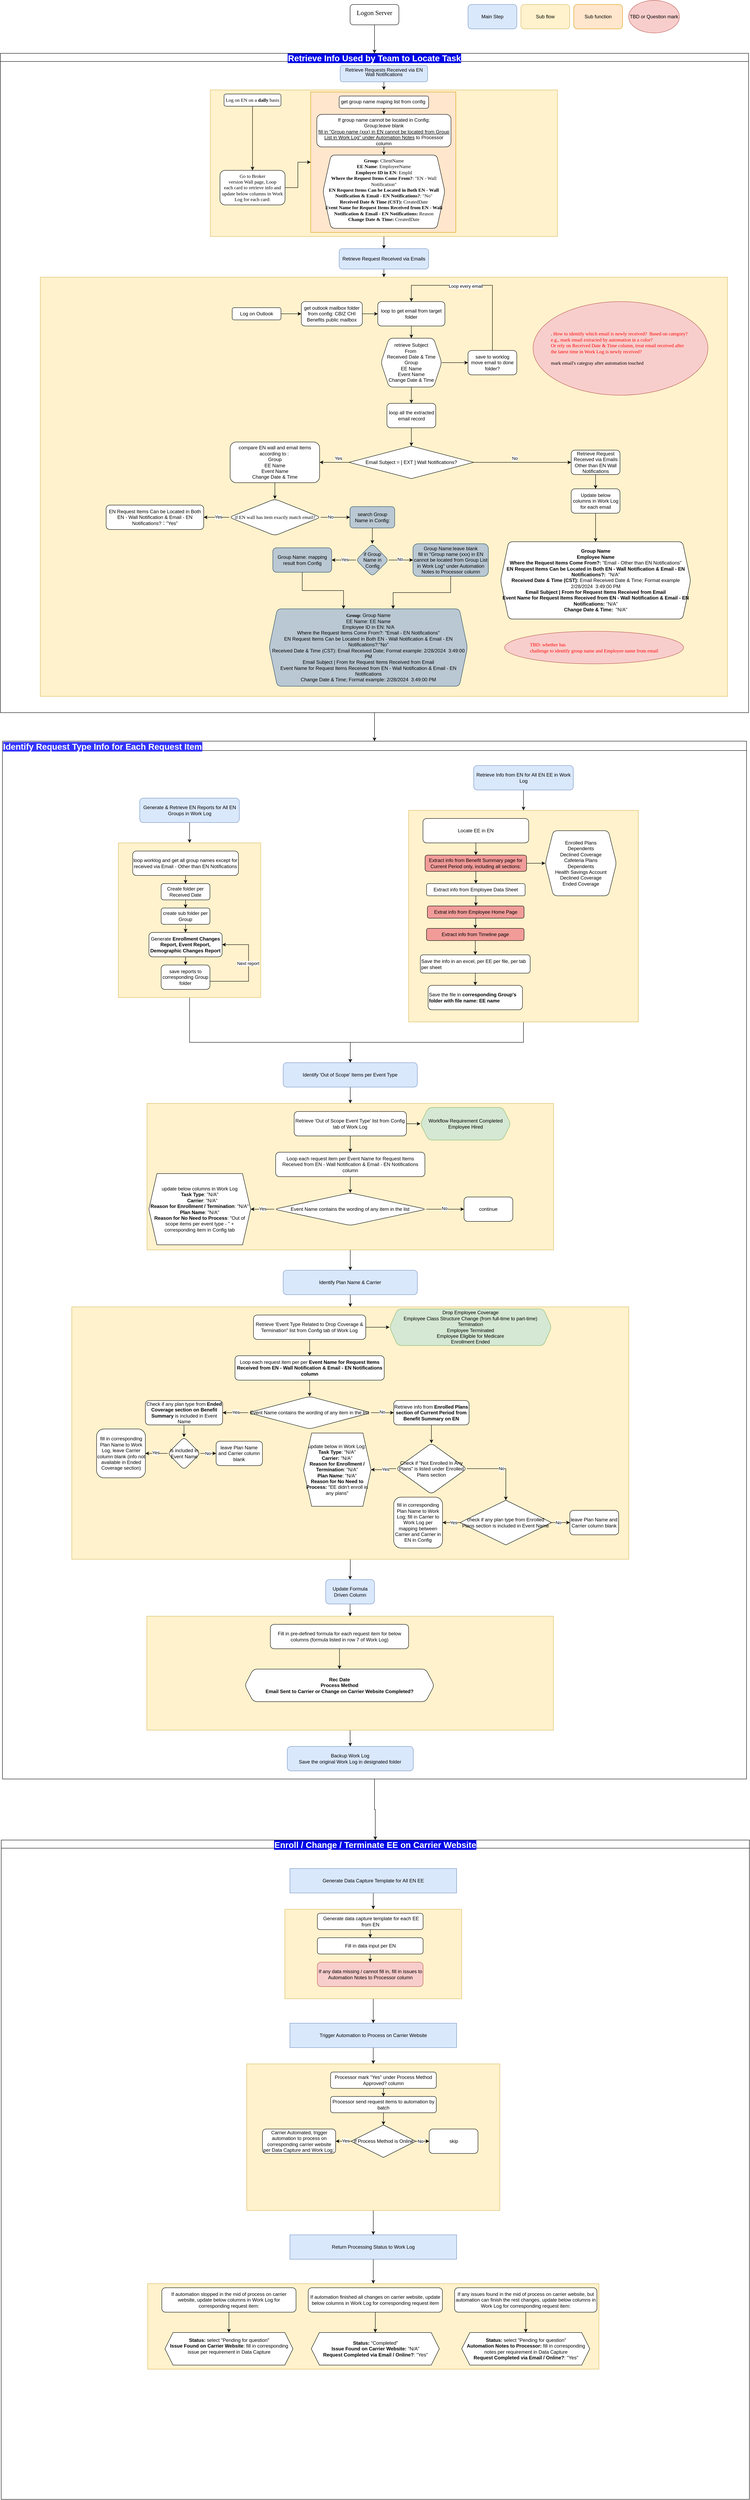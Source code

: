 <mxfile version="24.1.0" type="github">
  <diagram name="第 1 页" id="83uqd1XD576B4KeyOUZV">
    <mxGraphModel dx="2583" dy="827" grid="1" gridSize="10" guides="1" tooltips="1" connect="1" arrows="1" fold="1" page="1" pageScale="1" pageWidth="850" pageHeight="1100" math="0" shadow="0">
      <root>
        <mxCell id="0" />
        <mxCell id="1" parent="0" />
        <mxCell id="GgeAHl5cq-EndFfnK4Qn-97" value="Enroll / Change / Terminate EE on Carrier Website" style="swimlane;startSize=20;horizontal=1;containerType=tree;fontSize=21;labelBackgroundColor=#0008e6;fontColor=#ffffff;" parent="1" vertex="1">
          <mxGeometry x="-408" y="4520" width="1840" height="1620" as="geometry" />
        </mxCell>
        <mxCell id="GgeAHl5cq-EndFfnK4Qn-290" style="edgeStyle=orthogonalEdgeStyle;rounded=0;orthogonalLoop=1;jettySize=auto;html=1;entryX=0.5;entryY=0;entryDx=0;entryDy=0;" parent="GgeAHl5cq-EndFfnK4Qn-97" source="GgeAHl5cq-EndFfnK4Qn-261" target="GgeAHl5cq-EndFfnK4Qn-272" edge="1">
          <mxGeometry relative="1" as="geometry" />
        </mxCell>
        <mxCell id="GgeAHl5cq-EndFfnK4Qn-261" value="" style="rounded=0;whiteSpace=wrap;html=1;fillColor=#fff2cc;strokeColor=#d6b656;" parent="GgeAHl5cq-EndFfnK4Qn-97" vertex="1">
          <mxGeometry x="697.5" y="170" width="435" height="220" as="geometry" />
        </mxCell>
        <mxCell id="GgeAHl5cq-EndFfnK4Qn-269" style="edgeStyle=orthogonalEdgeStyle;rounded=0;orthogonalLoop=1;jettySize=auto;html=1;entryX=0.5;entryY=0;entryDx=0;entryDy=0;" parent="GgeAHl5cq-EndFfnK4Qn-97" source="GgeAHl5cq-EndFfnK4Qn-258" target="GgeAHl5cq-EndFfnK4Qn-261" edge="1">
          <mxGeometry relative="1" as="geometry" />
        </mxCell>
        <mxCell id="GgeAHl5cq-EndFfnK4Qn-258" value="Generate Data Capture Template for All EN EE" style="rounded=0;whiteSpace=wrap;html=1;fillColor=#dae8fc;strokeColor=#6c8ebf;" parent="GgeAHl5cq-EndFfnK4Qn-97" vertex="1">
          <mxGeometry x="710" y="70" width="410" height="60" as="geometry" />
        </mxCell>
        <mxCell id="GgeAHl5cq-EndFfnK4Qn-262" value="&amp;nbsp;Generate data capture template for each EE from EN" style="rounded=1;whiteSpace=wrap;html=1;" parent="GgeAHl5cq-EndFfnK4Qn-97" vertex="1">
          <mxGeometry x="777.5" y="180" width="260" height="40" as="geometry" />
        </mxCell>
        <mxCell id="GgeAHl5cq-EndFfnK4Qn-263" value="" style="edgeStyle=orthogonalEdgeStyle;rounded=0;orthogonalLoop=1;jettySize=auto;html=1;" parent="GgeAHl5cq-EndFfnK4Qn-97" source="GgeAHl5cq-EndFfnK4Qn-262" target="GgeAHl5cq-EndFfnK4Qn-264" edge="1">
          <mxGeometry relative="1" as="geometry" />
        </mxCell>
        <mxCell id="GgeAHl5cq-EndFfnK4Qn-264" value="Fill in data input per EN" style="rounded=1;whiteSpace=wrap;html=1;" parent="GgeAHl5cq-EndFfnK4Qn-97" vertex="1">
          <mxGeometry x="777.5" y="240" width="260" height="40" as="geometry" />
        </mxCell>
        <mxCell id="GgeAHl5cq-EndFfnK4Qn-265" value="" style="edgeStyle=orthogonalEdgeStyle;rounded=0;orthogonalLoop=1;jettySize=auto;html=1;" parent="GgeAHl5cq-EndFfnK4Qn-97" source="GgeAHl5cq-EndFfnK4Qn-264" target="GgeAHl5cq-EndFfnK4Qn-266" edge="1">
          <mxGeometry relative="1" as="geometry">
            <mxPoint x="487.5" y="4750" as="sourcePoint" />
          </mxGeometry>
        </mxCell>
        <mxCell id="GgeAHl5cq-EndFfnK4Qn-266" value="If any data missing / cannot fill in, fill in issues to Automation Notes to Processor column" style="rounded=1;whiteSpace=wrap;html=1;fillColor=#f8cecc;strokeColor=#b85450;" parent="GgeAHl5cq-EndFfnK4Qn-97" vertex="1">
          <mxGeometry x="777.5" y="300" width="260" height="60" as="geometry" />
        </mxCell>
        <mxCell id="GgeAHl5cq-EndFfnK4Qn-343" style="edgeStyle=orthogonalEdgeStyle;rounded=0;orthogonalLoop=1;jettySize=auto;html=1;entryX=0.5;entryY=0;entryDx=0;entryDy=0;" parent="GgeAHl5cq-EndFfnK4Qn-97" source="GgeAHl5cq-EndFfnK4Qn-270" target="GgeAHl5cq-EndFfnK4Qn-330" edge="1">
          <mxGeometry relative="1" as="geometry" />
        </mxCell>
        <mxCell id="GgeAHl5cq-EndFfnK4Qn-270" value="" style="rounded=0;whiteSpace=wrap;html=1;fillColor=#fff2cc;strokeColor=#d6b656;" parent="GgeAHl5cq-EndFfnK4Qn-97" vertex="1">
          <mxGeometry x="603.75" y="550" width="622.5" height="360" as="geometry" />
        </mxCell>
        <mxCell id="GgeAHl5cq-EndFfnK4Qn-271" style="edgeStyle=orthogonalEdgeStyle;rounded=0;orthogonalLoop=1;jettySize=auto;html=1;entryX=0.5;entryY=0;entryDx=0;entryDy=0;" parent="GgeAHl5cq-EndFfnK4Qn-97" source="GgeAHl5cq-EndFfnK4Qn-272" target="GgeAHl5cq-EndFfnK4Qn-270" edge="1">
          <mxGeometry relative="1" as="geometry" />
        </mxCell>
        <mxCell id="GgeAHl5cq-EndFfnK4Qn-272" value="Trigger Automation to Process on Carrier Website" style="rounded=0;whiteSpace=wrap;html=1;fillColor=#dae8fc;strokeColor=#6c8ebf;" parent="GgeAHl5cq-EndFfnK4Qn-97" vertex="1">
          <mxGeometry x="710" y="450" width="410" height="60" as="geometry" />
        </mxCell>
        <mxCell id="GgeAHl5cq-EndFfnK4Qn-273" value="Processor mark &quot;Yes&quot; under Process Method Approved? column" style="rounded=1;whiteSpace=wrap;html=1;" parent="GgeAHl5cq-EndFfnK4Qn-97" vertex="1">
          <mxGeometry x="810" y="570" width="260" height="40" as="geometry" />
        </mxCell>
        <mxCell id="GgeAHl5cq-EndFfnK4Qn-274" value="" style="edgeStyle=orthogonalEdgeStyle;rounded=0;orthogonalLoop=1;jettySize=auto;html=1;" parent="GgeAHl5cq-EndFfnK4Qn-97" source="GgeAHl5cq-EndFfnK4Qn-273" target="GgeAHl5cq-EndFfnK4Qn-275" edge="1">
          <mxGeometry relative="1" as="geometry" />
        </mxCell>
        <mxCell id="GgeAHl5cq-EndFfnK4Qn-287" style="edgeStyle=orthogonalEdgeStyle;rounded=0;orthogonalLoop=1;jettySize=auto;html=1;" parent="GgeAHl5cq-EndFfnK4Qn-97" source="GgeAHl5cq-EndFfnK4Qn-275" target="GgeAHl5cq-EndFfnK4Qn-299" edge="1">
          <mxGeometry relative="1" as="geometry" />
        </mxCell>
        <mxCell id="GgeAHl5cq-EndFfnK4Qn-275" value="Processor send request items to automation by batch" style="rounded=1;whiteSpace=wrap;html=1;" parent="GgeAHl5cq-EndFfnK4Qn-97" vertex="1">
          <mxGeometry x="810" y="630" width="260" height="40" as="geometry" />
        </mxCell>
        <mxCell id="GgeAHl5cq-EndFfnK4Qn-297" value="Carrier Automated, trigger automation to process on corresponding carrier website per Data Capture and Work Log;&amp;nbsp;" style="rounded=1;whiteSpace=wrap;html=1;" parent="GgeAHl5cq-EndFfnK4Qn-97" vertex="1">
          <mxGeometry x="642.5" y="710" width="180" height="60" as="geometry" />
        </mxCell>
        <mxCell id="GgeAHl5cq-EndFfnK4Qn-300" style="edgeStyle=orthogonalEdgeStyle;rounded=0;orthogonalLoop=1;jettySize=auto;html=1;" parent="GgeAHl5cq-EndFfnK4Qn-97" source="GgeAHl5cq-EndFfnK4Qn-299" target="GgeAHl5cq-EndFfnK4Qn-297" edge="1">
          <mxGeometry relative="1" as="geometry" />
        </mxCell>
        <mxCell id="GgeAHl5cq-EndFfnK4Qn-301" value="Yes" style="edgeLabel;html=1;align=center;verticalAlign=middle;resizable=0;points=[];" parent="GgeAHl5cq-EndFfnK4Qn-300" vertex="1" connectable="0">
          <mxGeometry x="-0.334" y="-1" relative="1" as="geometry">
            <mxPoint as="offset" />
          </mxGeometry>
        </mxCell>
        <mxCell id="GgeAHl5cq-EndFfnK4Qn-307" style="edgeStyle=orthogonalEdgeStyle;rounded=0;orthogonalLoop=1;jettySize=auto;html=1;entryX=0;entryY=0.5;entryDx=0;entryDy=0;" parent="GgeAHl5cq-EndFfnK4Qn-97" source="GgeAHl5cq-EndFfnK4Qn-299" target="GgeAHl5cq-EndFfnK4Qn-304" edge="1">
          <mxGeometry relative="1" as="geometry" />
        </mxCell>
        <mxCell id="GgeAHl5cq-EndFfnK4Qn-308" value="No" style="edgeLabel;html=1;align=center;verticalAlign=middle;resizable=0;points=[];" parent="GgeAHl5cq-EndFfnK4Qn-307" vertex="1" connectable="0">
          <mxGeometry x="-0.143" y="2" relative="1" as="geometry">
            <mxPoint x="-9" y="-2" as="offset" />
          </mxGeometry>
        </mxCell>
        <mxCell id="GgeAHl5cq-EndFfnK4Qn-299" value="If Process Method is Online" style="rhombus;whiteSpace=wrap;html=1;" parent="GgeAHl5cq-EndFfnK4Qn-97" vertex="1">
          <mxGeometry x="860.63" y="700" width="158.75" height="80" as="geometry" />
        </mxCell>
        <mxCell id="GgeAHl5cq-EndFfnK4Qn-304" value="skip" style="rounded=1;whiteSpace=wrap;html=1;" parent="GgeAHl5cq-EndFfnK4Qn-97" vertex="1">
          <mxGeometry x="1052.5" y="710" width="120" height="60" as="geometry" />
        </mxCell>
        <mxCell id="GgeAHl5cq-EndFfnK4Qn-328" value="" style="rounded=0;whiteSpace=wrap;html=1;fillColor=#fff2cc;strokeColor=#d6b656;" parent="GgeAHl5cq-EndFfnK4Qn-97" vertex="1">
          <mxGeometry x="360" y="1090" width="1110" height="210" as="geometry" />
        </mxCell>
        <mxCell id="GgeAHl5cq-EndFfnK4Qn-358" style="edgeStyle=orthogonalEdgeStyle;rounded=0;orthogonalLoop=1;jettySize=auto;html=1;entryX=0.5;entryY=0;entryDx=0;entryDy=0;" parent="GgeAHl5cq-EndFfnK4Qn-97" source="GgeAHl5cq-EndFfnK4Qn-330" target="GgeAHl5cq-EndFfnK4Qn-328" edge="1">
          <mxGeometry relative="1" as="geometry" />
        </mxCell>
        <mxCell id="GgeAHl5cq-EndFfnK4Qn-330" value="&lt;div&gt;Return Processing Status to Work Log&lt;/div&gt;" style="rounded=0;whiteSpace=wrap;html=1;fillColor=#dae8fc;strokeColor=#6c8ebf;" parent="GgeAHl5cq-EndFfnK4Qn-97" vertex="1">
          <mxGeometry x="710" y="970" width="410" height="60" as="geometry" />
        </mxCell>
        <mxCell id="GgeAHl5cq-EndFfnK4Qn-350" style="edgeStyle=orthogonalEdgeStyle;rounded=0;orthogonalLoop=1;jettySize=auto;html=1;" parent="GgeAHl5cq-EndFfnK4Qn-97" source="GgeAHl5cq-EndFfnK4Qn-331" target="GgeAHl5cq-EndFfnK4Qn-347" edge="1">
          <mxGeometry relative="1" as="geometry" />
        </mxCell>
        <mxCell id="GgeAHl5cq-EndFfnK4Qn-331" value="If automation stopped in the mid of process on carrier website, update below columns in Work Log for corresponding request item:" style="rounded=1;whiteSpace=wrap;html=1;" parent="GgeAHl5cq-EndFfnK4Qn-97" vertex="1">
          <mxGeometry x="395" y="1100" width="330" height="60" as="geometry" />
        </mxCell>
        <mxCell id="GgeAHl5cq-EndFfnK4Qn-353" style="edgeStyle=orthogonalEdgeStyle;rounded=0;orthogonalLoop=1;jettySize=auto;html=1;entryX=0.5;entryY=0;entryDx=0;entryDy=0;" parent="GgeAHl5cq-EndFfnK4Qn-97" source="GgeAHl5cq-EndFfnK4Qn-344" target="GgeAHl5cq-EndFfnK4Qn-351" edge="1">
          <mxGeometry relative="1" as="geometry" />
        </mxCell>
        <mxCell id="GgeAHl5cq-EndFfnK4Qn-344" value="If automation finished all changes on carrier website, update below columns in Work Log for corresponding request item" style="rounded=1;whiteSpace=wrap;html=1;" parent="GgeAHl5cq-EndFfnK4Qn-97" vertex="1">
          <mxGeometry x="755" y="1100" width="330" height="60" as="geometry" />
        </mxCell>
        <mxCell id="GgeAHl5cq-EndFfnK4Qn-347" value="&lt;div&gt;&lt;b&gt;Status: &lt;/b&gt;select &quot;Pending for question&quot;&lt;/div&gt;&lt;div&gt;&lt;b&gt;Issue Found on Carrier Website&lt;/b&gt;: fill in corresponding issue per requirement in Data Capture&lt;/div&gt;&lt;div&gt;&lt;br&gt;&lt;/div&gt;" style="shape=hexagon;perimeter=hexagonPerimeter2;whiteSpace=wrap;html=1;fixedSize=1;" parent="GgeAHl5cq-EndFfnK4Qn-97" vertex="1">
          <mxGeometry x="402.5" y="1210" width="315" height="80" as="geometry" />
        </mxCell>
        <mxCell id="GgeAHl5cq-EndFfnK4Qn-351" value="&lt;div&gt;&lt;div&gt;&lt;b&gt;Status:&lt;/b&gt; &quot;Completed&quot;&lt;/div&gt;&lt;div&gt;&lt;b&gt;Issue Found on Carrier Website:&lt;/b&gt; &quot;N/A&quot;&lt;/div&gt;&lt;div&gt;&lt;b&gt;Request Completed via Email / Online?&lt;/b&gt;: &quot;Yes&quot;&lt;/div&gt;&lt;/div&gt;" style="shape=hexagon;perimeter=hexagonPerimeter2;whiteSpace=wrap;html=1;fixedSize=1;" parent="GgeAHl5cq-EndFfnK4Qn-97" vertex="1">
          <mxGeometry x="762.5" y="1210" width="315" height="80" as="geometry" />
        </mxCell>
        <mxCell id="GgeAHl5cq-EndFfnK4Qn-357" style="edgeStyle=orthogonalEdgeStyle;rounded=0;orthogonalLoop=1;jettySize=auto;html=1;" parent="GgeAHl5cq-EndFfnK4Qn-97" source="GgeAHl5cq-EndFfnK4Qn-354" target="GgeAHl5cq-EndFfnK4Qn-355" edge="1">
          <mxGeometry relative="1" as="geometry" />
        </mxCell>
        <mxCell id="GgeAHl5cq-EndFfnK4Qn-354" value="If any issues found in the mid of process on carrier website, but automation can finish the rest changes, update below columns in Work Log for corresponding request item:" style="rounded=1;whiteSpace=wrap;html=1;" parent="GgeAHl5cq-EndFfnK4Qn-97" vertex="1">
          <mxGeometry x="1115" y="1100" width="350" height="60" as="geometry" />
        </mxCell>
        <mxCell id="GgeAHl5cq-EndFfnK4Qn-355" value="&lt;div&gt;&lt;b&gt;Status:&amp;nbsp;&lt;/b&gt;&lt;span style=&quot;background-color: initial;&quot;&gt;select &quot;Pending for question&quot;&lt;/span&gt;&lt;/div&gt;&lt;div&gt;&lt;b&gt;Automation Notes to Processor: &lt;/b&gt;fill in corresponding notes per requirement in Data Capture&lt;br&gt;&lt;/div&gt;&lt;div&gt;&lt;b&gt;Request Completed via Email / Online?&lt;/b&gt;: &quot;Yes&quot;&lt;/div&gt;" style="shape=hexagon;perimeter=hexagonPerimeter2;whiteSpace=wrap;html=1;fixedSize=1;" parent="GgeAHl5cq-EndFfnK4Qn-97" vertex="1">
          <mxGeometry x="1132.5" y="1210" width="315" height="80" as="geometry" />
        </mxCell>
        <mxCell id="GgeAHl5cq-EndFfnK4Qn-33" value="" style="edgeStyle=orthogonalEdgeStyle;rounded=0;orthogonalLoop=1;jettySize=auto;html=1;" parent="1" source="GgeAHl5cq-EndFfnK4Qn-8" target="GgeAHl5cq-EndFfnK4Qn-31" edge="1">
          <mxGeometry relative="1" as="geometry" />
        </mxCell>
        <mxCell id="GgeAHl5cq-EndFfnK4Qn-8" value="" style="rounded=0;whiteSpace=wrap;html=1;fillColor=#fff2cc;strokeColor=#d6b656;" parent="1" vertex="1">
          <mxGeometry x="106.25" y="220" width="853.75" height="360" as="geometry" />
        </mxCell>
        <mxCell id="GgeAHl5cq-EndFfnK4Qn-24" value="" style="rounded=0;whiteSpace=wrap;html=1;fillColor=#ffe6cc;strokeColor=#d79b00;" parent="1" vertex="1">
          <mxGeometry x="353.13" y="225" width="356.87" height="345" as="geometry" />
        </mxCell>
        <mxCell id="GgeAHl5cq-EndFfnK4Qn-255" style="edgeStyle=orthogonalEdgeStyle;rounded=0;orthogonalLoop=1;jettySize=auto;html=1;entryX=0.5;entryY=0;entryDx=0;entryDy=0;" parent="1" source="GgeAHl5cq-EndFfnK4Qn-1" target="GgeAHl5cq-EndFfnK4Qn-253" edge="1">
          <mxGeometry relative="1" as="geometry" />
        </mxCell>
        <mxCell id="GgeAHl5cq-EndFfnK4Qn-1" value="&lt;p style=&quot;line-height: 90%; margin-top: 0pt; margin-bottom: 5.04pt; margin-left: 0in; text-indent: 0in;&quot;&gt;&lt;span style=&quot;font-size: 12pt; font-family: Calibri;&quot;&gt;Log&lt;/span&gt;&lt;span style=&quot;font-size: 12pt; font-family: Calibri; vertical-align: baseline;&quot;&gt;on Server&lt;/span&gt;&lt;/p&gt;" style="rounded=1;whiteSpace=wrap;html=1;fontStyle=0" parent="1" vertex="1">
          <mxGeometry x="450" y="10" width="120" height="50" as="geometry" />
        </mxCell>
        <mxCell id="GgeAHl5cq-EndFfnK4Qn-9" value="" style="edgeStyle=orthogonalEdgeStyle;rounded=0;orthogonalLoop=1;jettySize=auto;html=1;" parent="1" source="GgeAHl5cq-EndFfnK4Qn-3" target="GgeAHl5cq-EndFfnK4Qn-8" edge="1">
          <mxGeometry relative="1" as="geometry" />
        </mxCell>
        <mxCell id="GgeAHl5cq-EndFfnK4Qn-12" value="" style="edgeStyle=orthogonalEdgeStyle;rounded=0;orthogonalLoop=1;jettySize=auto;html=1;" parent="1" source="GgeAHl5cq-EndFfnK4Qn-10" target="GgeAHl5cq-EndFfnK4Qn-11" edge="1">
          <mxGeometry relative="1" as="geometry" />
        </mxCell>
        <mxCell id="GgeAHl5cq-EndFfnK4Qn-10" value="&lt;p style=&quot;language:en-US;margin-top:0pt;margin-bottom:0pt;margin-left:0in;&lt;br/&gt;text-indent:0in;text-align:left&quot;&gt;&lt;span style=&quot;font-size: 9pt; font-family: Calibri;&quot;&gt;Log on EN on a &lt;/span&gt;&lt;span style=&quot;font-size: 9pt; font-family: Calibri; font-weight: bold;&quot;&gt;daily&lt;/span&gt;&lt;span style=&quot;font-size: 9pt; font-family: Calibri;&quot;&gt; basis&lt;/span&gt;&lt;/p&gt;" style="rounded=1;whiteSpace=wrap;html=1;" parent="1" vertex="1">
          <mxGeometry x="140" y="230" width="140" height="30" as="geometry" />
        </mxCell>
        <mxCell id="GgeAHl5cq-EndFfnK4Qn-26" style="edgeStyle=orthogonalEdgeStyle;rounded=0;orthogonalLoop=1;jettySize=auto;html=1;" parent="1" source="GgeAHl5cq-EndFfnK4Qn-11" target="GgeAHl5cq-EndFfnK4Qn-24" edge="1">
          <mxGeometry relative="1" as="geometry" />
        </mxCell>
        <mxCell id="GgeAHl5cq-EndFfnK4Qn-11" value="&lt;p style=&quot;margin-top: 0pt; margin-bottom: 0pt; margin-left: 0in;&quot;&gt;&lt;span style=&quot;font-size: 9pt; font-family: Calibri;&quot;&gt;Go to Broker&lt;/span&gt;&lt;span style=&quot;font-size: 9pt; font-family: Calibri; vertical-align: baseline;&quot;&gt;&lt;br&gt;version Wall page,&amp;nbsp;&lt;/span&gt;&lt;span style=&quot;font-family: Calibri; font-size: 9pt; text-indent: 0in; background-color: initial;&quot;&gt;Loop&lt;br&gt;each card to retrieve info and update below columns in Work Log for each card:&lt;/span&gt;&lt;/p&gt;" style="whiteSpace=wrap;html=1;rounded=1;align=center;" parent="1" vertex="1">
          <mxGeometry x="130" y="417.5" width="160" height="85" as="geometry" />
        </mxCell>
        <mxCell id="GgeAHl5cq-EndFfnK4Qn-15" value="&lt;span style=&quot;font-size: 9pt; font-family: Calibri; font-weight: bold; vertical-align: baseline;&quot;&gt;Group&lt;/span&gt;&lt;span style=&quot;font-size: 9pt; font-family: Calibri; vertical-align: baseline;&quot;&gt;: ClientName&lt;/span&gt;&lt;div&gt;&lt;span style=&quot;vertical-align: baseline;&quot;&gt;&lt;font face=&quot;Calibri&quot;&gt;&lt;div style=&quot;&quot;&gt;&lt;b&gt;EE Name&lt;/b&gt;: EmployeeName&lt;/div&gt;&lt;div style=&quot;&quot;&gt;&lt;b&gt;Employee ID in EN&lt;/b&gt;: EmpId&lt;/div&gt;&lt;div style=&quot;&quot;&gt;&lt;b&gt;Where the Request Items Come From?&lt;/b&gt;: &quot;EN - Wall Notification&quot;&lt;/div&gt;&lt;div style=&quot;&quot;&gt;&lt;b&gt;EN Request Items Can be Located in Both EN - Wall Notification &amp;amp; Email - EN Notifications?&lt;/b&gt;: &quot;No&quot;&lt;/div&gt;&lt;div style=&quot;&quot;&gt;&lt;b&gt;Received Date &amp;amp; Time (CST): &lt;/b&gt;CreatedDate&lt;/div&gt;&lt;div style=&quot;&quot;&gt;&lt;b&gt;Event Name for Request Items Received from EN - Wall Notification &amp;amp; Email - EN Notifications:&lt;/b&gt; Reason&lt;/div&gt;&lt;div style=&quot;&quot;&gt;&lt;b&gt;Change Date &amp;amp; Time:&lt;/b&gt; CreatedDate&lt;/div&gt;&lt;/font&gt;&lt;/span&gt;&lt;/div&gt;" style="shape=hexagon;perimeter=hexagonPerimeter2;whiteSpace=wrap;html=1;fixedSize=1;rounded=1;verticalAlign=top;align=center;" parent="1" vertex="1">
          <mxGeometry x="383.13" y="380" width="300" height="180" as="geometry" />
        </mxCell>
        <mxCell id="GgeAHl5cq-EndFfnK4Qn-22" value="" style="edgeStyle=orthogonalEdgeStyle;rounded=0;orthogonalLoop=1;jettySize=auto;html=1;" parent="1" source="GgeAHl5cq-EndFfnK4Qn-17" target="GgeAHl5cq-EndFfnK4Qn-21" edge="1">
          <mxGeometry relative="1" as="geometry" />
        </mxCell>
        <mxCell id="GgeAHl5cq-EndFfnK4Qn-17" value="get group name maping list from config&amp;nbsp;&lt;div&gt;&lt;br&gt;&lt;/div&gt;" style="whiteSpace=wrap;html=1;verticalAlign=top;rounded=1;" parent="1" vertex="1">
          <mxGeometry x="423.13" y="235" width="220" height="30" as="geometry" />
        </mxCell>
        <mxCell id="GgeAHl5cq-EndFfnK4Qn-23" value="" style="edgeStyle=orthogonalEdgeStyle;rounded=0;orthogonalLoop=1;jettySize=auto;html=1;" parent="1" source="GgeAHl5cq-EndFfnK4Qn-21" target="GgeAHl5cq-EndFfnK4Qn-15" edge="1">
          <mxGeometry relative="1" as="geometry" />
        </mxCell>
        <mxCell id="GgeAHl5cq-EndFfnK4Qn-21" value="If group name cannot be located in Config:&lt;div&gt;Group:leave blank&lt;div&gt;&lt;u&gt;fill in &quot;Group name (xxx) in EN cannot be located from Group List in Work Log&quot; under Automation Notes&lt;/u&gt; to Processor column&lt;br&gt;&lt;div&gt;&lt;br&gt;&lt;/div&gt;&lt;/div&gt;&lt;/div&gt;" style="whiteSpace=wrap;html=1;verticalAlign=top;rounded=1;align=center;" parent="1" vertex="1">
          <mxGeometry x="368.13" y="280" width="330" height="80" as="geometry" />
        </mxCell>
        <mxCell id="GgeAHl5cq-EndFfnK4Qn-35" value="" style="edgeStyle=orthogonalEdgeStyle;rounded=0;orthogonalLoop=1;jettySize=auto;html=1;" parent="1" source="GgeAHl5cq-EndFfnK4Qn-31" target="GgeAHl5cq-EndFfnK4Qn-34" edge="1">
          <mxGeometry relative="1" as="geometry" />
        </mxCell>
        <mxCell id="GgeAHl5cq-EndFfnK4Qn-31" value="&lt;div&gt;Retrieve Request Received via Emails&lt;br&gt;&lt;/div&gt;" style="whiteSpace=wrap;html=1;verticalAlign=middle;rounded=1;fillColor=#dae8fc;strokeColor=#6c8ebf;" parent="1" vertex="1">
          <mxGeometry x="423.13" y="610" width="220" height="50" as="geometry" />
        </mxCell>
        <mxCell id="GgeAHl5cq-EndFfnK4Qn-34" value="" style="rounded=0;whiteSpace=wrap;html=1;fillColor=#fff2cc;strokeColor=#d6b656;" parent="1" vertex="1">
          <mxGeometry x="-311.87" y="680" width="1690" height="1030" as="geometry" />
        </mxCell>
        <mxCell id="GgeAHl5cq-EndFfnK4Qn-38" value="" style="edgeStyle=orthogonalEdgeStyle;rounded=0;orthogonalLoop=1;jettySize=auto;html=1;" parent="1" source="GgeAHl5cq-EndFfnK4Qn-36" target="GgeAHl5cq-EndFfnK4Qn-37" edge="1">
          <mxGeometry relative="1" as="geometry" />
        </mxCell>
        <mxCell id="GgeAHl5cq-EndFfnK4Qn-36" value="Log on Outlook" style="rounded=1;whiteSpace=wrap;html=1;" parent="1" vertex="1">
          <mxGeometry x="160" y="755" width="120" height="30" as="geometry" />
        </mxCell>
        <mxCell id="GgeAHl5cq-EndFfnK4Qn-40" value="" style="edgeStyle=orthogonalEdgeStyle;rounded=0;orthogonalLoop=1;jettySize=auto;html=1;" parent="1" source="GgeAHl5cq-EndFfnK4Qn-37" target="GgeAHl5cq-EndFfnK4Qn-39" edge="1">
          <mxGeometry relative="1" as="geometry" />
        </mxCell>
        <mxCell id="GgeAHl5cq-EndFfnK4Qn-37" value="get outlook mailbox folder from config:&amp;nbsp;CBIZ CHI Benefits public mailbox" style="whiteSpace=wrap;html=1;rounded=1;" parent="1" vertex="1">
          <mxGeometry x="330" y="740" width="150" height="60" as="geometry" />
        </mxCell>
        <mxCell id="GgeAHl5cq-EndFfnK4Qn-51" value="" style="edgeStyle=orthogonalEdgeStyle;rounded=0;orthogonalLoop=1;jettySize=auto;html=1;" parent="1" source="GgeAHl5cq-EndFfnK4Qn-39" target="GgeAHl5cq-EndFfnK4Qn-50" edge="1">
          <mxGeometry relative="1" as="geometry" />
        </mxCell>
        <mxCell id="GgeAHl5cq-EndFfnK4Qn-39" value="loop to get email from target folder" style="whiteSpace=wrap;html=1;rounded=1;" parent="1" vertex="1">
          <mxGeometry x="518.13" y="740" width="165" height="60" as="geometry" />
        </mxCell>
        <mxCell id="GgeAHl5cq-EndFfnK4Qn-44" style="edgeStyle=orthogonalEdgeStyle;rounded=0;orthogonalLoop=1;jettySize=auto;html=1;entryX=0.5;entryY=0;entryDx=0;entryDy=0;" parent="1" source="GgeAHl5cq-EndFfnK4Qn-41" target="GgeAHl5cq-EndFfnK4Qn-39" edge="1">
          <mxGeometry relative="1" as="geometry">
            <Array as="points">
              <mxPoint x="800" y="700" />
              <mxPoint x="601" y="700" />
            </Array>
          </mxGeometry>
        </mxCell>
        <mxCell id="GgeAHl5cq-EndFfnK4Qn-45" value="Loop every email" style="edgeLabel;html=1;align=center;verticalAlign=middle;resizable=0;points=[];" parent="GgeAHl5cq-EndFfnK4Qn-44" vertex="1" connectable="0">
          <mxGeometry x="0.135" y="2" relative="1" as="geometry">
            <mxPoint as="offset" />
          </mxGeometry>
        </mxCell>
        <mxCell id="GgeAHl5cq-EndFfnK4Qn-41" value="save to worklog&lt;div&gt;move email to done folder?&lt;/div&gt;" style="whiteSpace=wrap;html=1;rounded=1;" parent="1" vertex="1">
          <mxGeometry x="740" y="860" width="120" height="60" as="geometry" />
        </mxCell>
        <mxCell id="GgeAHl5cq-EndFfnK4Qn-46" value="&lt;p style=&quot;language:en-US;margin-top:0pt;margin-bottom:0pt;margin-left:0in;&lt;br/&gt;text-indent:0in;text-align:left&quot;&gt;&lt;span style=&quot;font-size: 9pt; font-family: Calibri; vertical-align: baseline;&quot;&gt;. &lt;/span&gt;&lt;span style=&quot;font-size: 9pt; font-family: Calibri; color: red; vertical-align: baseline;&quot;&gt;How to identify which email is newly received?&amp;nbsp; Based on category?&amp;nbsp;&amp;nbsp;&lt;/span&gt;&lt;/p&gt;&lt;p style=&quot;language:en-US;margin-top:0pt;margin-bottom:0pt;margin-left:0in;&lt;br/&gt;text-indent:0in;text-align:left&quot;&gt;&lt;span style=&quot;font-size: 9pt; font-family: Calibri; color: red; vertical-align: baseline;&quot;&gt;e.g., mark email extracted by automation in a color?&amp;nbsp;&lt;/span&gt;&lt;/p&gt;&lt;p style=&quot;language:en-US;margin-top:0pt;margin-bottom:0pt;margin-left:0in;&lt;br/&gt;text-indent:0in;text-align:left&quot;&gt;&lt;span style=&quot;font-size: 9pt; font-family: Calibri; color: red; vertical-align: baseline;&quot;&gt;Or rely on Received Date &amp;amp; Time column, treat email received after&lt;br&gt;the latest time in Work Log is newly received?&lt;/span&gt;&lt;/p&gt;&lt;p style=&quot;language:en-US;margin-top:0pt;margin-bottom:0pt;margin-left:0in;&lt;br/&gt;text-indent:0in;text-align:left&quot;&gt;&lt;span style=&quot;font-size: 9pt; font-family: Calibri; color: red; vertical-align: baseline;&quot;&gt;&lt;br&gt;&lt;/span&gt;&lt;/p&gt;&lt;p style=&quot;language:en-US;margin-top:0pt;margin-bottom:0pt;margin-left:0in;&lt;br/&gt;text-indent:0in;text-align:left&quot;&gt;&lt;span style=&quot;font-size: 9pt; font-family: Calibri; vertical-align: baseline;&quot;&gt;mark email&#39;s categray after automation touched&lt;/span&gt;&lt;/p&gt;" style="ellipse;whiteSpace=wrap;html=1;fillColor=#f8cecc;strokeColor=#b85450;" parent="1" vertex="1">
          <mxGeometry x="900" y="740" width="430" height="230" as="geometry" />
        </mxCell>
        <mxCell id="GgeAHl5cq-EndFfnK4Qn-49" value="" style="edgeStyle=orthogonalEdgeStyle;rounded=0;orthogonalLoop=1;jettySize=auto;html=1;" parent="1" source="GgeAHl5cq-EndFfnK4Qn-47" target="GgeAHl5cq-EndFfnK4Qn-48" edge="1">
          <mxGeometry relative="1" as="geometry" />
        </mxCell>
        <mxCell id="GgeAHl5cq-EndFfnK4Qn-47" value="compare EN wall and email items according to :&amp;nbsp;&lt;div&gt;&lt;div&gt;Group&lt;/div&gt;&lt;div&gt;EE Name&lt;/div&gt;&lt;div&gt;Event Name&lt;/div&gt;&lt;div&gt;Change Date &amp;amp; Time&lt;/div&gt;&lt;/div&gt;" style="rounded=1;whiteSpace=wrap;html=1;" parent="1" vertex="1">
          <mxGeometry x="155" y="1085" width="220" height="100" as="geometry" />
        </mxCell>
        <mxCell id="GgeAHl5cq-EndFfnK4Qn-65" value="" style="edgeStyle=orthogonalEdgeStyle;rounded=0;orthogonalLoop=1;jettySize=auto;html=1;" parent="1" source="GgeAHl5cq-EndFfnK4Qn-48" target="GgeAHl5cq-EndFfnK4Qn-64" edge="1">
          <mxGeometry relative="1" as="geometry" />
        </mxCell>
        <mxCell id="GgeAHl5cq-EndFfnK4Qn-66" value="Yes" style="edgeLabel;html=1;align=center;verticalAlign=middle;resizable=0;points=[];" parent="GgeAHl5cq-EndFfnK4Qn-65" vertex="1" connectable="0">
          <mxGeometry x="-0.12" y="-1" relative="1" as="geometry">
            <mxPoint x="1" as="offset" />
          </mxGeometry>
        </mxCell>
        <mxCell id="GgeAHl5cq-EndFfnK4Qn-68" value="" style="edgeStyle=orthogonalEdgeStyle;rounded=0;orthogonalLoop=1;jettySize=auto;html=1;" parent="1" source="GgeAHl5cq-EndFfnK4Qn-48" target="GgeAHl5cq-EndFfnK4Qn-67" edge="1">
          <mxGeometry relative="1" as="geometry" />
        </mxCell>
        <mxCell id="GgeAHl5cq-EndFfnK4Qn-69" value="No" style="edgeLabel;html=1;align=center;verticalAlign=middle;resizable=0;points=[];" parent="GgeAHl5cq-EndFfnK4Qn-68" vertex="1" connectable="0">
          <mxGeometry x="-0.343" y="1" relative="1" as="geometry">
            <mxPoint x="1" as="offset" />
          </mxGeometry>
        </mxCell>
        <mxCell id="GgeAHl5cq-EndFfnK4Qn-48" value="&lt;span style=&quot;font-size: 9pt; font-family: Calibri;&quot;&gt;if EN wall has item exactly match email?&lt;/span&gt;" style="rhombus;whiteSpace=wrap;html=1;rounded=1;" parent="1" vertex="1">
          <mxGeometry x="152.5" y="1225" width="225" height="90" as="geometry" />
        </mxCell>
        <mxCell id="GgeAHl5cq-EndFfnK4Qn-52" value="" style="edgeStyle=orthogonalEdgeStyle;rounded=0;orthogonalLoop=1;jettySize=auto;html=1;" parent="1" source="GgeAHl5cq-EndFfnK4Qn-50" target="GgeAHl5cq-EndFfnK4Qn-41" edge="1">
          <mxGeometry relative="1" as="geometry" />
        </mxCell>
        <mxCell id="GgeAHl5cq-EndFfnK4Qn-87" style="edgeStyle=orthogonalEdgeStyle;rounded=0;orthogonalLoop=1;jettySize=auto;html=1;" parent="1" source="GgeAHl5cq-EndFfnK4Qn-50" target="GgeAHl5cq-EndFfnK4Qn-57" edge="1">
          <mxGeometry relative="1" as="geometry" />
        </mxCell>
        <mxCell id="GgeAHl5cq-EndFfnK4Qn-50" value="retrieve Subject&lt;div&gt;From&amp;nbsp;&lt;/div&gt;&lt;div&gt;Received Date &amp;amp; Time Group&lt;div&gt;EE Name&lt;br&gt;&lt;/div&gt;&lt;div&gt;Event Name&lt;br&gt;&lt;/div&gt;&lt;div&gt;Change Date &amp;amp; Time&lt;br&gt;&lt;/div&gt;&lt;/div&gt;" style="shape=hexagon;perimeter=hexagonPerimeter2;whiteSpace=wrap;html=1;fixedSize=1;rounded=1;" parent="1" vertex="1">
          <mxGeometry x="525.95" y="830" width="149.37" height="120" as="geometry" />
        </mxCell>
        <mxCell id="GgeAHl5cq-EndFfnK4Qn-56" value="" style="edgeStyle=orthogonalEdgeStyle;rounded=0;orthogonalLoop=1;jettySize=auto;html=1;" parent="1" source="GgeAHl5cq-EndFfnK4Qn-54" target="GgeAHl5cq-EndFfnK4Qn-47" edge="1">
          <mxGeometry relative="1" as="geometry" />
        </mxCell>
        <mxCell id="GgeAHl5cq-EndFfnK4Qn-60" value="Yes" style="edgeLabel;html=1;align=center;verticalAlign=middle;resizable=0;points=[];" parent="GgeAHl5cq-EndFfnK4Qn-56" vertex="1" connectable="0">
          <mxGeometry x="-0.419" y="-1" relative="1" as="geometry">
            <mxPoint x="-5" y="-9" as="offset" />
          </mxGeometry>
        </mxCell>
        <mxCell id="GgeAHl5cq-EndFfnK4Qn-62" value="" style="edgeStyle=orthogonalEdgeStyle;rounded=0;orthogonalLoop=1;jettySize=auto;html=1;" parent="1" source="GgeAHl5cq-EndFfnK4Qn-54" target="GgeAHl5cq-EndFfnK4Qn-61" edge="1">
          <mxGeometry relative="1" as="geometry" />
        </mxCell>
        <mxCell id="GgeAHl5cq-EndFfnK4Qn-63" value="No" style="edgeLabel;html=1;align=center;verticalAlign=middle;resizable=0;points=[];" parent="GgeAHl5cq-EndFfnK4Qn-62" vertex="1" connectable="0">
          <mxGeometry x="-0.487" y="2" relative="1" as="geometry">
            <mxPoint x="39" y="-8" as="offset" />
          </mxGeometry>
        </mxCell>
        <mxCell id="GgeAHl5cq-EndFfnK4Qn-54" value="Email Subject = [ EXT ] Wall Notifications?" style="rhombus;whiteSpace=wrap;html=1;" parent="1" vertex="1">
          <mxGeometry x="447.19" y="1095" width="306.87" height="80" as="geometry" />
        </mxCell>
        <mxCell id="GgeAHl5cq-EndFfnK4Qn-59" value="" style="edgeStyle=orthogonalEdgeStyle;rounded=0;orthogonalLoop=1;jettySize=auto;html=1;" parent="1" source="GgeAHl5cq-EndFfnK4Qn-57" target="GgeAHl5cq-EndFfnK4Qn-54" edge="1">
          <mxGeometry relative="1" as="geometry" />
        </mxCell>
        <mxCell id="GgeAHl5cq-EndFfnK4Qn-57" value="loop all the extracted email record" style="rounded=1;whiteSpace=wrap;html=1;" parent="1" vertex="1">
          <mxGeometry x="540.63" y="990" width="120" height="60" as="geometry" />
        </mxCell>
        <mxCell id="GgeAHl5cq-EndFfnK4Qn-92" value="" style="edgeStyle=orthogonalEdgeStyle;rounded=0;orthogonalLoop=1;jettySize=auto;html=1;" parent="1" source="GgeAHl5cq-EndFfnK4Qn-61" target="GgeAHl5cq-EndFfnK4Qn-91" edge="1">
          <mxGeometry relative="1" as="geometry" />
        </mxCell>
        <mxCell id="GgeAHl5cq-EndFfnK4Qn-61" value="Retrieve Request Received via Emails Other than EN Wall Notifications" style="rounded=1;whiteSpace=wrap;html=1;" parent="1" vertex="1">
          <mxGeometry x="993.745" y="1105" width="120" height="60" as="geometry" />
        </mxCell>
        <mxCell id="GgeAHl5cq-EndFfnK4Qn-64" value="EN Request Items Can be Located in Both EN - Wall Notification &amp;amp; Email - EN Notifications?：&quot;Yes&quot;" style="whiteSpace=wrap;html=1;rounded=1;" parent="1" vertex="1">
          <mxGeometry x="-150" y="1240" width="240" height="60" as="geometry" />
        </mxCell>
        <mxCell id="GgeAHl5cq-EndFfnK4Qn-71" value="" style="edgeStyle=orthogonalEdgeStyle;rounded=0;orthogonalLoop=1;jettySize=auto;html=1;" parent="1" source="GgeAHl5cq-EndFfnK4Qn-67" target="GgeAHl5cq-EndFfnK4Qn-70" edge="1">
          <mxGeometry relative="1" as="geometry" />
        </mxCell>
        <mxCell id="GgeAHl5cq-EndFfnK4Qn-67" value="search Group Name in Config:" style="whiteSpace=wrap;html=1;rounded=1;fillColor=#bac8d3;strokeColor=#23445d;" parent="1" vertex="1">
          <mxGeometry x="449.69" y="1243.75" width="110" height="52.5" as="geometry" />
        </mxCell>
        <mxCell id="GgeAHl5cq-EndFfnK4Qn-73" value="" style="edgeStyle=orthogonalEdgeStyle;rounded=0;orthogonalLoop=1;jettySize=auto;html=1;" parent="1" source="GgeAHl5cq-EndFfnK4Qn-70" target="GgeAHl5cq-EndFfnK4Qn-72" edge="1">
          <mxGeometry relative="1" as="geometry" />
        </mxCell>
        <mxCell id="GgeAHl5cq-EndFfnK4Qn-77" value="No" style="edgeLabel;html=1;align=center;verticalAlign=middle;resizable=0;points=[];" parent="GgeAHl5cq-EndFfnK4Qn-73" vertex="1" connectable="0">
          <mxGeometry x="-0.056" y="2" relative="1" as="geometry">
            <mxPoint as="offset" />
          </mxGeometry>
        </mxCell>
        <mxCell id="GgeAHl5cq-EndFfnK4Qn-75" value="" style="edgeStyle=orthogonalEdgeStyle;rounded=0;orthogonalLoop=1;jettySize=auto;html=1;" parent="1" source="GgeAHl5cq-EndFfnK4Qn-70" target="GgeAHl5cq-EndFfnK4Qn-74" edge="1">
          <mxGeometry relative="1" as="geometry" />
        </mxCell>
        <mxCell id="GgeAHl5cq-EndFfnK4Qn-76" value="Yes" style="edgeLabel;html=1;align=center;verticalAlign=middle;resizable=0;points=[];" parent="GgeAHl5cq-EndFfnK4Qn-75" vertex="1" connectable="0">
          <mxGeometry x="-0.077" y="-1" relative="1" as="geometry">
            <mxPoint as="offset" />
          </mxGeometry>
        </mxCell>
        <mxCell id="GgeAHl5cq-EndFfnK4Qn-70" value="if Group Name in Config" style="rhombus;whiteSpace=wrap;html=1;rounded=1;fillColor=#bac8d3;strokeColor=#23445d;" parent="1" vertex="1">
          <mxGeometry x="464.69" y="1335" width="80" height="80" as="geometry" />
        </mxCell>
        <mxCell id="GgeAHl5cq-EndFfnK4Qn-85" style="edgeStyle=orthogonalEdgeStyle;rounded=0;orthogonalLoop=1;jettySize=auto;html=1;entryX=0.625;entryY=0;entryDx=0;entryDy=0;" parent="1" source="GgeAHl5cq-EndFfnK4Qn-72" target="GgeAHl5cq-EndFfnK4Qn-81" edge="1">
          <mxGeometry relative="1" as="geometry" />
        </mxCell>
        <mxCell id="GgeAHl5cq-EndFfnK4Qn-72" value="&lt;div&gt;Group Name:leave blank&lt;/div&gt;&lt;div&gt;fill in &quot;Group name (xxx) in EN cannot be located from Group List in Work Log&quot; under Automation Notes to Processor column&lt;/div&gt;" style="whiteSpace=wrap;html=1;rounded=1;fillColor=#bac8d3;strokeColor=#23445d;" parent="1" vertex="1">
          <mxGeometry x="604.69" y="1335" width="185.31" height="80" as="geometry" />
        </mxCell>
        <mxCell id="GgeAHl5cq-EndFfnK4Qn-86" style="edgeStyle=orthogonalEdgeStyle;rounded=0;orthogonalLoop=1;jettySize=auto;html=1;entryX=0.375;entryY=0;entryDx=0;entryDy=0;" parent="1" source="GgeAHl5cq-EndFfnK4Qn-74" target="GgeAHl5cq-EndFfnK4Qn-81" edge="1">
          <mxGeometry relative="1" as="geometry" />
        </mxCell>
        <mxCell id="GgeAHl5cq-EndFfnK4Qn-74" value="Group Name: mapping result from Config" style="whiteSpace=wrap;html=1;rounded=1;fillColor=#bac8d3;strokeColor=#23445d;" parent="1" vertex="1">
          <mxGeometry x="260" y="1345" width="144.69" height="60" as="geometry" />
        </mxCell>
        <mxCell id="GgeAHl5cq-EndFfnK4Qn-81" value="&lt;div&gt;&lt;span style=&quot;font-size: 9pt; font-family: Calibri; font-weight: bold; vertical-align: baseline;&quot;&gt;Group&lt;/span&gt;&lt;span style=&quot;font-size: 9pt; font-family: Calibri; vertical-align: baseline;&quot;&gt;:&amp;nbsp;&lt;/span&gt;&lt;span style=&quot;background-color: initial;&quot;&gt;Group Name&lt;/span&gt;&lt;br&gt;&lt;/div&gt;&lt;div&gt;EE Name:&amp;nbsp;&lt;span style=&quot;background-color: initial;&quot;&gt;EE Name&lt;/span&gt;&lt;/div&gt;&lt;div&gt;Employee ID in EN: N/A&lt;/div&gt;&lt;div&gt;Where the Request Items Come From?: &quot;Email - EN Notifications&quot;&lt;/div&gt;&lt;div&gt;EN Request Items Can be Located in Both EN - Wall Notification &amp;amp; Email - EN Notifications?:&quot;No&quot;&lt;/div&gt;&lt;div&gt;Received Date &amp;amp; Time (CST): Email Received Date; Format example: 2/28/2024&amp;nbsp; 3:49:00 PM&lt;/div&gt;&lt;div&gt;Email Subject | From for Request Items Received from Email&lt;/div&gt;&lt;div&gt;Event Name for Request Items Received from EN - Wall Notification &amp;amp; Email - EN Notifications&lt;/div&gt;&lt;div&gt;Change Date &amp;amp; Time; Format example: 2/28/2024&amp;nbsp; 3:49:00 PM&lt;/div&gt;" style="shape=hexagon;perimeter=hexagonPerimeter2;whiteSpace=wrap;html=1;fixedSize=1;rounded=1;fillColor=#bac8d3;strokeColor=#23445d;" parent="1" vertex="1">
          <mxGeometry x="251" y="1495" width="487.66" height="190" as="geometry" />
        </mxCell>
        <mxCell id="GgeAHl5cq-EndFfnK4Qn-88" value="Main Step" style="rounded=1;whiteSpace=wrap;html=1;fillColor=#dae8fc;strokeColor=#6c8ebf;" parent="1" vertex="1">
          <mxGeometry x="740" y="10" width="120" height="60" as="geometry" />
        </mxCell>
        <mxCell id="GgeAHl5cq-EndFfnK4Qn-89" value="Sub flow" style="rounded=1;whiteSpace=wrap;html=1;fillColor=#fff2cc;strokeColor=#d6b656;" parent="1" vertex="1">
          <mxGeometry x="870" y="10" width="120" height="60" as="geometry" />
        </mxCell>
        <mxCell id="GgeAHl5cq-EndFfnK4Qn-90" value="Sub function" style="rounded=1;whiteSpace=wrap;html=1;fillColor=#ffe6cc;strokeColor=#d79b00;" parent="1" vertex="1">
          <mxGeometry x="1000" y="10" width="120" height="60" as="geometry" />
        </mxCell>
        <mxCell id="GgeAHl5cq-EndFfnK4Qn-94" value="" style="edgeStyle=orthogonalEdgeStyle;rounded=0;orthogonalLoop=1;jettySize=auto;html=1;" parent="1" source="GgeAHl5cq-EndFfnK4Qn-91" target="GgeAHl5cq-EndFfnK4Qn-93" edge="1">
          <mxGeometry relative="1" as="geometry" />
        </mxCell>
        <mxCell id="GgeAHl5cq-EndFfnK4Qn-91" value="Update below columns in Work Log for each email" style="whiteSpace=wrap;html=1;rounded=1;" parent="1" vertex="1">
          <mxGeometry x="993.745" y="1200" width="120" height="60" as="geometry" />
        </mxCell>
        <mxCell id="GgeAHl5cq-EndFfnK4Qn-93" value="&lt;div&gt;&lt;b&gt;Group Name&lt;/b&gt;&lt;/div&gt;&lt;div&gt;&lt;b&gt;Employee Name&lt;/b&gt;&lt;/div&gt;&lt;div&gt;&lt;b&gt;Where the Request Items Come From?:&lt;/b&gt; &quot;Email - Other than EN Notifications&quot;&lt;/div&gt;&lt;div&gt;&lt;b&gt;EN Request Items Can be Located in Both EN - Wall Notification &amp;amp; Email - EN Notifications?:&amp;nbsp;&lt;/b&gt; &quot;N/A&quot;&lt;/div&gt;&lt;div&gt;&lt;b&gt;Received Date &amp;amp; Time (CST):&lt;/b&gt; Email Received Date &amp;amp; Time; Format example 2/28/2024&amp;nbsp; 3:49:00 PM&lt;/div&gt;&lt;div&gt;&lt;b&gt;Email Subject | From for Request Items Received from Email&lt;/b&gt;&lt;/div&gt;&lt;div&gt;&lt;b&gt;Event Name for Request Items Received from EN - Wall Notification &amp;amp; Email - EN Notifications:&lt;/b&gt; &quot;N/A&quot;&lt;/div&gt;&lt;div&gt;&lt;b&gt;Change Date &amp;amp; Time:&amp;nbsp;&lt;/b&gt;&amp;nbsp;&quot;N/A&quot;&lt;/div&gt;" style="shape=hexagon;perimeter=hexagonPerimeter2;whiteSpace=wrap;html=1;fixedSize=1;rounded=1;" parent="1" vertex="1">
          <mxGeometry x="820" y="1330" width="467.5" height="190" as="geometry" />
        </mxCell>
        <mxCell id="GgeAHl5cq-EndFfnK4Qn-95" value="&lt;p style=&quot;language:en-US;margin-top:0pt;margin-bottom:0pt;margin-left:0in;&lt;br/&gt;text-indent:0in;text-align:left&quot;&gt;&lt;span style=&quot;font-size: 9pt; font-family: Calibri; color: red;&quot;&gt;TBD: whether&lt;/span&gt;&lt;span style=&quot;font-size: 9pt; font-family: Calibri; color: red; vertical-align: baseline;&quot;&gt; has&lt;br/&gt;challenge to identify group name and Employee name from email&lt;/span&gt;&lt;/p&gt;" style="ellipse;whiteSpace=wrap;html=1;fillColor=#f8cecc;strokeColor=#b85450;" parent="1" vertex="1">
          <mxGeometry x="830" y="1550" width="440" height="80" as="geometry" />
        </mxCell>
        <mxCell id="GgeAHl5cq-EndFfnK4Qn-96" value="TBD or Question mark" style="ellipse;whiteSpace=wrap;html=1;fillColor=#f8cecc;strokeColor=#b85450;" parent="1" vertex="1">
          <mxGeometry x="1135" width="125" height="80" as="geometry" />
        </mxCell>
        <mxCell id="GgeAHl5cq-EndFfnK4Qn-257" style="edgeStyle=orthogonalEdgeStyle;rounded=0;orthogonalLoop=1;jettySize=auto;html=1;" parent="1" source="GgeAHl5cq-EndFfnK4Qn-106" target="GgeAHl5cq-EndFfnK4Qn-97" edge="1">
          <mxGeometry relative="1" as="geometry" />
        </mxCell>
        <mxCell id="GgeAHl5cq-EndFfnK4Qn-106" value="Identify Request Type Info for Each Request Item" style="swimlane;fontSize=21;fontColor=#FFFFFF;labelBackgroundColor=#3333FF;align=left;" parent="1" vertex="1">
          <mxGeometry x="-405" y="1820" width="1830" height="2550" as="geometry" />
        </mxCell>
        <mxCell id="GgeAHl5cq-EndFfnK4Qn-243" value="" style="edgeStyle=orthogonalEdgeStyle;rounded=0;orthogonalLoop=1;jettySize=auto;html=1;" parent="GgeAHl5cq-EndFfnK4Qn-106" source="GgeAHl5cq-EndFfnK4Qn-236" target="GgeAHl5cq-EndFfnK4Qn-242" edge="1">
          <mxGeometry relative="1" as="geometry" />
        </mxCell>
        <mxCell id="GgeAHl5cq-EndFfnK4Qn-236" value="" style="rounded=0;whiteSpace=wrap;html=1;fillColor=#fff2cc;strokeColor=#d6b656;" parent="GgeAHl5cq-EndFfnK4Qn-106" vertex="1">
          <mxGeometry x="355" y="2150" width="1000" height="280" as="geometry" />
        </mxCell>
        <mxCell id="GgeAHl5cq-EndFfnK4Qn-245" value="" style="edgeStyle=orthogonalEdgeStyle;rounded=0;orthogonalLoop=1;jettySize=auto;html=1;" parent="GgeAHl5cq-EndFfnK4Qn-106" source="GgeAHl5cq-EndFfnK4Qn-150" target="GgeAHl5cq-EndFfnK4Qn-168" edge="1">
          <mxGeometry relative="1" as="geometry" />
        </mxCell>
        <mxCell id="GgeAHl5cq-EndFfnK4Qn-150" value="" style="rounded=0;whiteSpace=wrap;html=1;fillColor=#fff2cc;strokeColor=#d6b656;" parent="GgeAHl5cq-EndFfnK4Qn-106" vertex="1">
          <mxGeometry x="355.46" y="890" width="1000" height="360" as="geometry" />
        </mxCell>
        <mxCell id="GgeAHl5cq-EndFfnK4Qn-110" value="" style="edgeStyle=orthogonalEdgeStyle;rounded=0;orthogonalLoop=1;jettySize=auto;html=1;" parent="GgeAHl5cq-EndFfnK4Qn-106" source="GgeAHl5cq-EndFfnK4Qn-107" target="GgeAHl5cq-EndFfnK4Qn-109" edge="1">
          <mxGeometry relative="1" as="geometry" />
        </mxCell>
        <mxCell id="GgeAHl5cq-EndFfnK4Qn-107" value="Generate &amp;amp; Retrieve EN Reports for All EN Groups in Work Log" style="rounded=1;whiteSpace=wrap;html=1;fillColor=#dae8fc;strokeColor=#6c8ebf;" parent="GgeAHl5cq-EndFfnK4Qn-106" vertex="1">
          <mxGeometry x="337.65" y="140" width="245" height="60" as="geometry" />
        </mxCell>
        <mxCell id="GgeAHl5cq-EndFfnK4Qn-248" style="edgeStyle=orthogonalEdgeStyle;rounded=0;orthogonalLoop=1;jettySize=auto;html=1;entryX=0.5;entryY=0;entryDx=0;entryDy=0;" parent="GgeAHl5cq-EndFfnK4Qn-106" source="GgeAHl5cq-EndFfnK4Qn-109" target="GgeAHl5cq-EndFfnK4Qn-148" edge="1">
          <mxGeometry relative="1" as="geometry">
            <Array as="points">
              <mxPoint x="460" y="740" />
              <mxPoint x="856" y="740" />
            </Array>
          </mxGeometry>
        </mxCell>
        <mxCell id="GgeAHl5cq-EndFfnK4Qn-109" value="" style="rounded=0;whiteSpace=wrap;html=1;fillColor=#fff2cc;strokeColor=#d6b656;" parent="GgeAHl5cq-EndFfnK4Qn-106" vertex="1">
          <mxGeometry x="285" y="250" width="350.31" height="380" as="geometry" />
        </mxCell>
        <mxCell id="GgeAHl5cq-EndFfnK4Qn-119" value="" style="edgeStyle=orthogonalEdgeStyle;rounded=0;orthogonalLoop=1;jettySize=auto;html=1;" parent="GgeAHl5cq-EndFfnK4Qn-106" source="GgeAHl5cq-EndFfnK4Qn-111" target="GgeAHl5cq-EndFfnK4Qn-118" edge="1">
          <mxGeometry relative="1" as="geometry" />
        </mxCell>
        <mxCell id="GgeAHl5cq-EndFfnK4Qn-111" value="Generate &lt;b&gt;Enrollment Changes Report, Event Report, Demographic Changes Report&lt;/b&gt;" style="rounded=1;whiteSpace=wrap;html=1;" parent="GgeAHl5cq-EndFfnK4Qn-106" vertex="1">
          <mxGeometry x="360.31" y="470" width="180" height="60" as="geometry" />
        </mxCell>
        <mxCell id="GgeAHl5cq-EndFfnK4Qn-117" value="" style="edgeStyle=orthogonalEdgeStyle;rounded=0;orthogonalLoop=1;jettySize=auto;html=1;" parent="GgeAHl5cq-EndFfnK4Qn-106" source="GgeAHl5cq-EndFfnK4Qn-113" target="GgeAHl5cq-EndFfnK4Qn-111" edge="1">
          <mxGeometry relative="1" as="geometry" />
        </mxCell>
        <mxCell id="GgeAHl5cq-EndFfnK4Qn-113" value="create sub folder per Group" style="rounded=1;whiteSpace=wrap;html=1;" parent="GgeAHl5cq-EndFfnK4Qn-106" vertex="1">
          <mxGeometry x="390.31" y="410" width="120" height="40" as="geometry" />
        </mxCell>
        <mxCell id="GgeAHl5cq-EndFfnK4Qn-115" value="" style="edgeStyle=orthogonalEdgeStyle;rounded=0;orthogonalLoop=1;jettySize=auto;html=1;" parent="GgeAHl5cq-EndFfnK4Qn-106" source="GgeAHl5cq-EndFfnK4Qn-114" target="GgeAHl5cq-EndFfnK4Qn-112" edge="1">
          <mxGeometry relative="1" as="geometry" />
        </mxCell>
        <mxCell id="GgeAHl5cq-EndFfnK4Qn-114" value="loop worklog and get all group names except for received via Email - Other than EN Notifications" style="rounded=1;whiteSpace=wrap;html=1;" parent="GgeAHl5cq-EndFfnK4Qn-106" vertex="1">
          <mxGeometry x="320.31" y="270" width="260" height="60" as="geometry" />
        </mxCell>
        <mxCell id="GgeAHl5cq-EndFfnK4Qn-116" value="" style="edgeStyle=orthogonalEdgeStyle;rounded=0;orthogonalLoop=1;jettySize=auto;html=1;" parent="GgeAHl5cq-EndFfnK4Qn-106" source="GgeAHl5cq-EndFfnK4Qn-112" target="GgeAHl5cq-EndFfnK4Qn-113" edge="1">
          <mxGeometry relative="1" as="geometry" />
        </mxCell>
        <mxCell id="GgeAHl5cq-EndFfnK4Qn-112" value="&lt;div&gt;Create folder per Received Date&lt;/div&gt;" style="rounded=1;whiteSpace=wrap;html=1;" parent="GgeAHl5cq-EndFfnK4Qn-106" vertex="1">
          <mxGeometry x="390.31" y="350" width="120" height="40" as="geometry" />
        </mxCell>
        <mxCell id="GgeAHl5cq-EndFfnK4Qn-120" style="edgeStyle=orthogonalEdgeStyle;rounded=0;orthogonalLoop=1;jettySize=auto;html=1;entryX=1;entryY=0.5;entryDx=0;entryDy=0;" parent="GgeAHl5cq-EndFfnK4Qn-106" source="GgeAHl5cq-EndFfnK4Qn-118" target="GgeAHl5cq-EndFfnK4Qn-111" edge="1">
          <mxGeometry relative="1" as="geometry">
            <Array as="points">
              <mxPoint x="605.31" y="590" />
              <mxPoint x="605.31" y="500" />
            </Array>
          </mxGeometry>
        </mxCell>
        <mxCell id="GgeAHl5cq-EndFfnK4Qn-121" value="Next report" style="edgeLabel;html=1;align=center;verticalAlign=middle;resizable=0;points=[];" parent="GgeAHl5cq-EndFfnK4Qn-120" vertex="1" connectable="0">
          <mxGeometry x="0.104" y="2" relative="1" as="geometry">
            <mxPoint y="-1" as="offset" />
          </mxGeometry>
        </mxCell>
        <mxCell id="GgeAHl5cq-EndFfnK4Qn-118" value="&lt;div&gt;save reports to corresponding Group folder&lt;/div&gt;" style="whiteSpace=wrap;html=1;rounded=1;" parent="GgeAHl5cq-EndFfnK4Qn-106" vertex="1">
          <mxGeometry x="390.31" y="550" width="120" height="60" as="geometry" />
        </mxCell>
        <mxCell id="GgeAHl5cq-EndFfnK4Qn-122" value="" style="edgeStyle=orthogonalEdgeStyle;rounded=0;orthogonalLoop=1;jettySize=auto;html=1;" parent="GgeAHl5cq-EndFfnK4Qn-106" source="GgeAHl5cq-EndFfnK4Qn-123" target="GgeAHl5cq-EndFfnK4Qn-124" edge="1">
          <mxGeometry relative="1" as="geometry" />
        </mxCell>
        <mxCell id="GgeAHl5cq-EndFfnK4Qn-123" value="Retrieve Info from EN for All EN EE in Work Log" style="rounded=1;whiteSpace=wrap;html=1;fillColor=#dae8fc;strokeColor=#6c8ebf;" parent="GgeAHl5cq-EndFfnK4Qn-106" vertex="1">
          <mxGeometry x="1158.94" y="60" width="245" height="60" as="geometry" />
        </mxCell>
        <mxCell id="GgeAHl5cq-EndFfnK4Qn-246" value="" style="edgeStyle=orthogonalEdgeStyle;rounded=0;orthogonalLoop=1;jettySize=auto;html=1;" parent="GgeAHl5cq-EndFfnK4Qn-106" source="GgeAHl5cq-EndFfnK4Qn-124" target="GgeAHl5cq-EndFfnK4Qn-148" edge="1">
          <mxGeometry relative="1" as="geometry" />
        </mxCell>
        <mxCell id="GgeAHl5cq-EndFfnK4Qn-124" value="" style="rounded=0;whiteSpace=wrap;html=1;fillColor=#fff2cc;strokeColor=#d6b656;" parent="GgeAHl5cq-EndFfnK4Qn-106" vertex="1">
          <mxGeometry x="998.94" y="170" width="565" height="520" as="geometry" />
        </mxCell>
        <mxCell id="GgeAHl5cq-EndFfnK4Qn-129" value="" style="edgeStyle=orthogonalEdgeStyle;rounded=0;orthogonalLoop=1;jettySize=auto;html=1;" parent="GgeAHl5cq-EndFfnK4Qn-106" source="GgeAHl5cq-EndFfnK4Qn-130" target="GgeAHl5cq-EndFfnK4Qn-132" edge="1">
          <mxGeometry relative="1" as="geometry" />
        </mxCell>
        <mxCell id="GgeAHl5cq-EndFfnK4Qn-130" value="Locate EE in EN" style="rounded=1;whiteSpace=wrap;html=1;" parent="GgeAHl5cq-EndFfnK4Qn-106" vertex="1">
          <mxGeometry x="1034.25" y="190" width="260" height="60" as="geometry" />
        </mxCell>
        <mxCell id="GgeAHl5cq-EndFfnK4Qn-137" value="" style="edgeStyle=orthogonalEdgeStyle;rounded=0;orthogonalLoop=1;jettySize=auto;html=1;" parent="GgeAHl5cq-EndFfnK4Qn-106" source="GgeAHl5cq-EndFfnK4Qn-132" target="GgeAHl5cq-EndFfnK4Qn-136" edge="1">
          <mxGeometry relative="1" as="geometry" />
        </mxCell>
        <mxCell id="GgeAHl5cq-EndFfnK4Qn-139" value="" style="edgeStyle=orthogonalEdgeStyle;rounded=0;orthogonalLoop=1;jettySize=auto;html=1;" parent="GgeAHl5cq-EndFfnK4Qn-106" source="GgeAHl5cq-EndFfnK4Qn-132" target="GgeAHl5cq-EndFfnK4Qn-138" edge="1">
          <mxGeometry relative="1" as="geometry" />
        </mxCell>
        <mxCell id="GgeAHl5cq-EndFfnK4Qn-132" value="&lt;div&gt;Extract info from Benefit Summary page for Current Period only, including all sections:&lt;/div&gt;" style="rounded=1;whiteSpace=wrap;html=1;fillColor=#F19C99;" parent="GgeAHl5cq-EndFfnK4Qn-106" vertex="1">
          <mxGeometry x="1039.4" y="280" width="249.69" height="40" as="geometry" />
        </mxCell>
        <mxCell id="GgeAHl5cq-EndFfnK4Qn-136" value="&lt;div&gt;Enrolled Plans&lt;/div&gt;&lt;div&gt;Dependents&lt;/div&gt;&lt;div&gt;Declined Coverage&lt;/div&gt;&lt;div&gt;Cafeteria Plans&lt;/div&gt;&lt;div&gt;Dependents&lt;/div&gt;&lt;div&gt;Health Savings Account&lt;/div&gt;&lt;div&gt;Declined Coverage&lt;/div&gt;&lt;div&gt;Ended Coverage&lt;/div&gt;" style="shape=hexagon;perimeter=hexagonPerimeter2;whiteSpace=wrap;html=1;fixedSize=1;rounded=1;" parent="GgeAHl5cq-EndFfnK4Qn-106" vertex="1">
          <mxGeometry x="1335" y="220" width="175" height="160" as="geometry" />
        </mxCell>
        <mxCell id="GgeAHl5cq-EndFfnK4Qn-141" value="" style="edgeStyle=orthogonalEdgeStyle;rounded=0;orthogonalLoop=1;jettySize=auto;html=1;" parent="GgeAHl5cq-EndFfnK4Qn-106" source="GgeAHl5cq-EndFfnK4Qn-138" target="GgeAHl5cq-EndFfnK4Qn-140" edge="1">
          <mxGeometry relative="1" as="geometry" />
        </mxCell>
        <mxCell id="GgeAHl5cq-EndFfnK4Qn-138" value="Extract info from Employee Data Sheet" style="whiteSpace=wrap;html=1;rounded=1;" parent="GgeAHl5cq-EndFfnK4Qn-106" vertex="1">
          <mxGeometry x="1043.06" y="350" width="242.36" height="30" as="geometry" />
        </mxCell>
        <mxCell id="GgeAHl5cq-EndFfnK4Qn-143" value="" style="edgeStyle=orthogonalEdgeStyle;rounded=0;orthogonalLoop=1;jettySize=auto;html=1;" parent="GgeAHl5cq-EndFfnK4Qn-106" source="GgeAHl5cq-EndFfnK4Qn-140" target="GgeAHl5cq-EndFfnK4Qn-142" edge="1">
          <mxGeometry relative="1" as="geometry" />
        </mxCell>
        <mxCell id="GgeAHl5cq-EndFfnK4Qn-140" value="Extrat info from Employee Home Page" style="whiteSpace=wrap;html=1;rounded=1;fillColor=#F19C99;" parent="GgeAHl5cq-EndFfnK4Qn-106" vertex="1">
          <mxGeometry x="1045" y="405" width="237.88" height="30" as="geometry" />
        </mxCell>
        <mxCell id="GgeAHl5cq-EndFfnK4Qn-145" value="" style="edgeStyle=orthogonalEdgeStyle;rounded=0;orthogonalLoop=1;jettySize=auto;html=1;" parent="GgeAHl5cq-EndFfnK4Qn-106" source="GgeAHl5cq-EndFfnK4Qn-142" target="GgeAHl5cq-EndFfnK4Qn-144" edge="1">
          <mxGeometry relative="1" as="geometry" />
        </mxCell>
        <mxCell id="GgeAHl5cq-EndFfnK4Qn-142" value="Extract info from Timeline page" style="whiteSpace=wrap;html=1;rounded=1;fillColor=#F19C99;" parent="GgeAHl5cq-EndFfnK4Qn-106" vertex="1">
          <mxGeometry x="1042.88" y="460" width="240" height="30" as="geometry" />
        </mxCell>
        <mxCell id="GgeAHl5cq-EndFfnK4Qn-147" value="" style="edgeStyle=orthogonalEdgeStyle;rounded=0;orthogonalLoop=1;jettySize=auto;html=1;" parent="GgeAHl5cq-EndFfnK4Qn-106" source="GgeAHl5cq-EndFfnK4Qn-144" target="GgeAHl5cq-EndFfnK4Qn-146" edge="1">
          <mxGeometry relative="1" as="geometry" />
        </mxCell>
        <mxCell id="GgeAHl5cq-EndFfnK4Qn-144" value="Save the info in an excel, per EE per file, per tab per sheet" style="whiteSpace=wrap;html=1;rounded=1;align=left;" parent="GgeAHl5cq-EndFfnK4Qn-106" vertex="1">
          <mxGeometry x="1027.88" y="525" width="270" height="45" as="geometry" />
        </mxCell>
        <mxCell id="GgeAHl5cq-EndFfnK4Qn-146" value="Save the file in&lt;b&gt; corresponding Group&#39;s folder with file name: EE name&lt;/b&gt;" style="whiteSpace=wrap;html=1;align=left;rounded=1;" parent="GgeAHl5cq-EndFfnK4Qn-106" vertex="1">
          <mxGeometry x="1046.84" y="600" width="232.08" height="60" as="geometry" />
        </mxCell>
        <mxCell id="GgeAHl5cq-EndFfnK4Qn-152" style="edgeStyle=orthogonalEdgeStyle;rounded=0;orthogonalLoop=1;jettySize=auto;html=1;" parent="GgeAHl5cq-EndFfnK4Qn-106" source="GgeAHl5cq-EndFfnK4Qn-148" target="GgeAHl5cq-EndFfnK4Qn-150" edge="1">
          <mxGeometry relative="1" as="geometry" />
        </mxCell>
        <mxCell id="GgeAHl5cq-EndFfnK4Qn-148" value="Identify &#39;Out of Scope&#39; Items per Event Type" style="rounded=1;whiteSpace=wrap;html=1;fillColor=#dae8fc;strokeColor=#6c8ebf;" parent="GgeAHl5cq-EndFfnK4Qn-106" vertex="1">
          <mxGeometry x="690.46" y="790" width="330" height="60" as="geometry" />
        </mxCell>
        <mxCell id="GgeAHl5cq-EndFfnK4Qn-154" value="" style="edgeStyle=orthogonalEdgeStyle;rounded=0;orthogonalLoop=1;jettySize=auto;html=1;" parent="GgeAHl5cq-EndFfnK4Qn-106" source="GgeAHl5cq-EndFfnK4Qn-149" target="GgeAHl5cq-EndFfnK4Qn-153" edge="1">
          <mxGeometry relative="1" as="geometry" />
        </mxCell>
        <mxCell id="EwP7op--CkbYztGHFEWx-6" value="" style="edgeStyle=orthogonalEdgeStyle;rounded=0;orthogonalLoop=1;jettySize=auto;html=1;" edge="1" parent="GgeAHl5cq-EndFfnK4Qn-106" source="GgeAHl5cq-EndFfnK4Qn-149" target="EwP7op--CkbYztGHFEWx-5">
          <mxGeometry relative="1" as="geometry" />
        </mxCell>
        <mxCell id="GgeAHl5cq-EndFfnK4Qn-149" value="Retrieve &#39;Out of Scope Event Type&#39; list from Config tab of Work Log" style="rounded=1;whiteSpace=wrap;html=1;" parent="GgeAHl5cq-EndFfnK4Qn-106" vertex="1">
          <mxGeometry x="717.42" y="910" width="276.06" height="60" as="geometry" />
        </mxCell>
        <mxCell id="GgeAHl5cq-EndFfnK4Qn-158" value="" style="edgeStyle=orthogonalEdgeStyle;rounded=0;orthogonalLoop=1;jettySize=auto;html=1;" parent="GgeAHl5cq-EndFfnK4Qn-106" source="GgeAHl5cq-EndFfnK4Qn-153" target="GgeAHl5cq-EndFfnK4Qn-157" edge="1">
          <mxGeometry relative="1" as="geometry" />
        </mxCell>
        <mxCell id="GgeAHl5cq-EndFfnK4Qn-153" value="Loop each request item per Event Name for Request Items Received from EN - Wall Notification &amp;amp; Email - EN Notifications column" style="whiteSpace=wrap;html=1;rounded=1;" parent="GgeAHl5cq-EndFfnK4Qn-106" vertex="1">
          <mxGeometry x="671.97" y="1010" width="366.97" height="60" as="geometry" />
        </mxCell>
        <mxCell id="GgeAHl5cq-EndFfnK4Qn-160" value="" style="edgeStyle=orthogonalEdgeStyle;rounded=0;orthogonalLoop=1;jettySize=auto;html=1;entryX=1;entryY=0.5;entryDx=0;entryDy=0;" parent="GgeAHl5cq-EndFfnK4Qn-106" source="GgeAHl5cq-EndFfnK4Qn-157" target="GgeAHl5cq-EndFfnK4Qn-162" edge="1">
          <mxGeometry relative="1" as="geometry">
            <mxPoint x="461.385" y="1150" as="targetPoint" />
          </mxGeometry>
        </mxCell>
        <mxCell id="GgeAHl5cq-EndFfnK4Qn-161" value="Yes" style="edgeLabel;html=1;align=center;verticalAlign=middle;resizable=0;points=[];" parent="GgeAHl5cq-EndFfnK4Qn-160" vertex="1" connectable="0">
          <mxGeometry x="-0.014" y="-1" relative="1" as="geometry">
            <mxPoint as="offset" />
          </mxGeometry>
        </mxCell>
        <mxCell id="GgeAHl5cq-EndFfnK4Qn-164" value="" style="edgeStyle=orthogonalEdgeStyle;rounded=0;orthogonalLoop=1;jettySize=auto;html=1;" parent="GgeAHl5cq-EndFfnK4Qn-106" source="GgeAHl5cq-EndFfnK4Qn-157" target="GgeAHl5cq-EndFfnK4Qn-163" edge="1">
          <mxGeometry relative="1" as="geometry" />
        </mxCell>
        <mxCell id="GgeAHl5cq-EndFfnK4Qn-165" value="No" style="edgeLabel;html=1;align=center;verticalAlign=middle;resizable=0;points=[];" parent="GgeAHl5cq-EndFfnK4Qn-164" vertex="1" connectable="0">
          <mxGeometry x="-0.04" y="2" relative="1" as="geometry">
            <mxPoint as="offset" />
          </mxGeometry>
        </mxCell>
        <mxCell id="GgeAHl5cq-EndFfnK4Qn-157" value="Event Name contains the wording of any item in the list" style="rhombus;whiteSpace=wrap;html=1;rounded=1;" parent="GgeAHl5cq-EndFfnK4Qn-106" vertex="1">
          <mxGeometry x="668.42" y="1110" width="374.07" height="80" as="geometry" />
        </mxCell>
        <mxCell id="GgeAHl5cq-EndFfnK4Qn-162" value="&lt;div&gt;update below columns in Work Log&lt;/div&gt;&lt;div&gt;&lt;b&gt;Task Type&lt;/b&gt;: &quot;N/A&quot;&lt;/div&gt;&lt;div&gt;&amp;nbsp; &amp;nbsp;&lt;b&gt; Carrier&lt;/b&gt;: &quot;N/A&quot;&lt;/div&gt;&lt;div&gt;&lt;b&gt;Reason for Enrollment / Termination&lt;/b&gt;: &quot;N/A&quot;&lt;/div&gt;&lt;div&gt;&lt;b&gt;Plan Name&lt;/b&gt;: &quot;N/A&quot;&lt;/div&gt;&lt;div&gt;&lt;b&gt;Reason for No Need to Process&lt;/b&gt;: &quot;Out of scope items per event type - &quot; + corresponding item in Config tab&lt;/div&gt;" style="shape=hexagon;perimeter=hexagonPerimeter2;html=1;fixedSize=1;align=center;horizontal=1;verticalAlign=middle;whiteSpace=wrap;" parent="GgeAHl5cq-EndFfnK4Qn-106" vertex="1">
          <mxGeometry x="360" y="1062.5" width="250.46" height="175" as="geometry" />
        </mxCell>
        <mxCell id="GgeAHl5cq-EndFfnK4Qn-163" value="continue" style="whiteSpace=wrap;html=1;rounded=1;" parent="GgeAHl5cq-EndFfnK4Qn-106" vertex="1">
          <mxGeometry x="1135.155" y="1120" width="120" height="60" as="geometry" />
        </mxCell>
        <mxCell id="GgeAHl5cq-EndFfnK4Qn-244" value="" style="edgeStyle=orthogonalEdgeStyle;rounded=0;orthogonalLoop=1;jettySize=auto;html=1;entryX=0.5;entryY=0;entryDx=0;entryDy=0;" parent="GgeAHl5cq-EndFfnK4Qn-106" source="GgeAHl5cq-EndFfnK4Qn-166" target="GgeAHl5cq-EndFfnK4Qn-233" edge="1">
          <mxGeometry relative="1" as="geometry">
            <mxPoint x="835.15" y="2060" as="targetPoint" />
          </mxGeometry>
        </mxCell>
        <mxCell id="GgeAHl5cq-EndFfnK4Qn-166" value="" style="rounded=0;whiteSpace=wrap;html=1;fillColor=#fff2cc;strokeColor=#d6b656;" parent="GgeAHl5cq-EndFfnK4Qn-106" vertex="1">
          <mxGeometry x="170.46" y="1390" width="1370" height="620" as="geometry" />
        </mxCell>
        <mxCell id="GgeAHl5cq-EndFfnK4Qn-167" style="edgeStyle=orthogonalEdgeStyle;rounded=0;orthogonalLoop=1;jettySize=auto;html=1;" parent="GgeAHl5cq-EndFfnK4Qn-106" source="GgeAHl5cq-EndFfnK4Qn-168" target="GgeAHl5cq-EndFfnK4Qn-166" edge="1">
          <mxGeometry relative="1" as="geometry" />
        </mxCell>
        <mxCell id="GgeAHl5cq-EndFfnK4Qn-168" value="Identify Plan Name &amp;amp; Carrier" style="rounded=1;whiteSpace=wrap;html=1;fillColor=#dae8fc;strokeColor=#6c8ebf;" parent="GgeAHl5cq-EndFfnK4Qn-106" vertex="1">
          <mxGeometry x="690.46" y="1300" width="330" height="60" as="geometry" />
        </mxCell>
        <mxCell id="GgeAHl5cq-EndFfnK4Qn-169" value="" style="edgeStyle=orthogonalEdgeStyle;rounded=0;orthogonalLoop=1;jettySize=auto;html=1;" parent="GgeAHl5cq-EndFfnK4Qn-106" source="GgeAHl5cq-EndFfnK4Qn-170" target="GgeAHl5cq-EndFfnK4Qn-172" edge="1">
          <mxGeometry relative="1" as="geometry" />
        </mxCell>
        <mxCell id="EwP7op--CkbYztGHFEWx-8" value="" style="edgeStyle=orthogonalEdgeStyle;rounded=0;orthogonalLoop=1;jettySize=auto;html=1;" edge="1" parent="GgeAHl5cq-EndFfnK4Qn-106" source="GgeAHl5cq-EndFfnK4Qn-170" target="EwP7op--CkbYztGHFEWx-7">
          <mxGeometry relative="1" as="geometry" />
        </mxCell>
        <mxCell id="GgeAHl5cq-EndFfnK4Qn-170" value="Retrieve &#39;Event Type Related to Drop Coverage &amp;amp; Termination&quot; list from Config tab of Work Log" style="rounded=1;whiteSpace=wrap;html=1;" parent="GgeAHl5cq-EndFfnK4Qn-106" vertex="1">
          <mxGeometry x="617.42" y="1410" width="276.06" height="60" as="geometry" />
        </mxCell>
        <mxCell id="GgeAHl5cq-EndFfnK4Qn-171" value="" style="edgeStyle=orthogonalEdgeStyle;rounded=0;orthogonalLoop=1;jettySize=auto;html=1;" parent="GgeAHl5cq-EndFfnK4Qn-106" source="GgeAHl5cq-EndFfnK4Qn-172" target="GgeAHl5cq-EndFfnK4Qn-177" edge="1">
          <mxGeometry relative="1" as="geometry" />
        </mxCell>
        <mxCell id="GgeAHl5cq-EndFfnK4Qn-172" value="Loop each request item per per&lt;b&gt; Event Name for Request Items Received from EN - Wall Notification &amp;amp; Email - EN Notifications column&lt;/b&gt;" style="whiteSpace=wrap;html=1;rounded=1;" parent="GgeAHl5cq-EndFfnK4Qn-106" vertex="1">
          <mxGeometry x="571.97" y="1510" width="366.97" height="60" as="geometry" />
        </mxCell>
        <mxCell id="GgeAHl5cq-EndFfnK4Qn-173" value="" style="edgeStyle=orthogonalEdgeStyle;rounded=0;orthogonalLoop=1;jettySize=auto;html=1;entryX=1;entryY=0.5;entryDx=0;entryDy=0;" parent="GgeAHl5cq-EndFfnK4Qn-106" source="GgeAHl5cq-EndFfnK4Qn-177" target="GgeAHl5cq-EndFfnK4Qn-180" edge="1">
          <mxGeometry relative="1" as="geometry">
            <mxPoint x="510.46" y="1650.0" as="targetPoint" />
          </mxGeometry>
        </mxCell>
        <mxCell id="GgeAHl5cq-EndFfnK4Qn-174" value="Yes" style="edgeLabel;html=1;align=center;verticalAlign=middle;resizable=0;points=[];" parent="GgeAHl5cq-EndFfnK4Qn-173" vertex="1" connectable="0">
          <mxGeometry x="-0.014" y="-1" relative="1" as="geometry">
            <mxPoint as="offset" />
          </mxGeometry>
        </mxCell>
        <mxCell id="GgeAHl5cq-EndFfnK4Qn-175" value="" style="edgeStyle=orthogonalEdgeStyle;rounded=0;orthogonalLoop=1;jettySize=auto;html=1;" parent="GgeAHl5cq-EndFfnK4Qn-106" source="GgeAHl5cq-EndFfnK4Qn-177" target="GgeAHl5cq-EndFfnK4Qn-179" edge="1">
          <mxGeometry relative="1" as="geometry" />
        </mxCell>
        <mxCell id="GgeAHl5cq-EndFfnK4Qn-176" value="No" style="edgeLabel;html=1;align=center;verticalAlign=middle;resizable=0;points=[];" parent="GgeAHl5cq-EndFfnK4Qn-175" vertex="1" connectable="0">
          <mxGeometry x="-0.04" y="2" relative="1" as="geometry">
            <mxPoint as="offset" />
          </mxGeometry>
        </mxCell>
        <mxCell id="GgeAHl5cq-EndFfnK4Qn-177" value="Event Name contains the wording of any item in the list" style="rhombus;whiteSpace=wrap;html=1;rounded=1;" parent="GgeAHl5cq-EndFfnK4Qn-106" vertex="1">
          <mxGeometry x="604.44" y="1610" width="302.04" height="80" as="geometry" />
        </mxCell>
        <mxCell id="GgeAHl5cq-EndFfnK4Qn-213" value="" style="edgeStyle=orthogonalEdgeStyle;rounded=0;orthogonalLoop=1;jettySize=auto;html=1;" parent="GgeAHl5cq-EndFfnK4Qn-106" source="GgeAHl5cq-EndFfnK4Qn-179" target="GgeAHl5cq-EndFfnK4Qn-212" edge="1">
          <mxGeometry relative="1" as="geometry" />
        </mxCell>
        <mxCell id="GgeAHl5cq-EndFfnK4Qn-179" value="Retrieve info from &lt;b&gt;Enrolled Plans section of Current Period from Benefit Summary on EN&lt;/b&gt;" style="whiteSpace=wrap;html=1;rounded=1;" parent="GgeAHl5cq-EndFfnK4Qn-106" vertex="1">
          <mxGeometry x="962.34" y="1620" width="185.31" height="60" as="geometry" />
        </mxCell>
        <mxCell id="GgeAHl5cq-EndFfnK4Qn-182" value="" style="edgeStyle=orthogonalEdgeStyle;rounded=0;orthogonalLoop=1;jettySize=auto;html=1;" parent="GgeAHl5cq-EndFfnK4Qn-106" source="GgeAHl5cq-EndFfnK4Qn-180" target="GgeAHl5cq-EndFfnK4Qn-181" edge="1">
          <mxGeometry relative="1" as="geometry" />
        </mxCell>
        <mxCell id="GgeAHl5cq-EndFfnK4Qn-180" value="Check if any plan type from &lt;b&gt;Ended Coverage section on Benefit Summary&lt;/b&gt; is included in Event Name" style="rounded=1;whiteSpace=wrap;html=1;" parent="GgeAHl5cq-EndFfnK4Qn-106" vertex="1">
          <mxGeometry x="351.52" y="1620" width="190" height="60" as="geometry" />
        </mxCell>
        <mxCell id="GgeAHl5cq-EndFfnK4Qn-206" value="" style="edgeStyle=orthogonalEdgeStyle;rounded=0;orthogonalLoop=1;jettySize=auto;html=1;" parent="GgeAHl5cq-EndFfnK4Qn-106" source="GgeAHl5cq-EndFfnK4Qn-181" target="GgeAHl5cq-EndFfnK4Qn-205" edge="1">
          <mxGeometry relative="1" as="geometry" />
        </mxCell>
        <mxCell id="GgeAHl5cq-EndFfnK4Qn-207" value="Yes" style="edgeLabel;html=1;align=center;verticalAlign=middle;resizable=0;points=[];" parent="GgeAHl5cq-EndFfnK4Qn-206" vertex="1" connectable="0">
          <mxGeometry x="0.082" y="-2" relative="1" as="geometry">
            <mxPoint as="offset" />
          </mxGeometry>
        </mxCell>
        <mxCell id="GgeAHl5cq-EndFfnK4Qn-209" value="" style="edgeStyle=orthogonalEdgeStyle;rounded=0;orthogonalLoop=1;jettySize=auto;html=1;" parent="GgeAHl5cq-EndFfnK4Qn-106" source="GgeAHl5cq-EndFfnK4Qn-181" target="GgeAHl5cq-EndFfnK4Qn-208" edge="1">
          <mxGeometry relative="1" as="geometry" />
        </mxCell>
        <mxCell id="GgeAHl5cq-EndFfnK4Qn-211" value="No" style="edgeLabel;html=1;align=center;verticalAlign=middle;resizable=0;points=[];" parent="GgeAHl5cq-EndFfnK4Qn-209" vertex="1" connectable="0">
          <mxGeometry x="-0.109" relative="1" as="geometry">
            <mxPoint as="offset" />
          </mxGeometry>
        </mxCell>
        <mxCell id="GgeAHl5cq-EndFfnK4Qn-181" value="is included in Event Name" style="rhombus;whiteSpace=wrap;html=1;rounded=1;" parent="GgeAHl5cq-EndFfnK4Qn-106" vertex="1">
          <mxGeometry x="406.52" y="1710" width="80" height="80" as="geometry" />
        </mxCell>
        <mxCell id="GgeAHl5cq-EndFfnK4Qn-205" value="fill in corresponding Plan Name to Work Log, leave Carrier column blank (info not available in Ended Coverage section)" style="whiteSpace=wrap;html=1;rounded=1;" parent="GgeAHl5cq-EndFfnK4Qn-106" vertex="1">
          <mxGeometry x="231.52" y="1690" width="120" height="120" as="geometry" />
        </mxCell>
        <mxCell id="GgeAHl5cq-EndFfnK4Qn-208" value="leave Plan Name and Carrier column blank" style="whiteSpace=wrap;html=1;rounded=1;" parent="GgeAHl5cq-EndFfnK4Qn-106" vertex="1">
          <mxGeometry x="525.46" y="1720" width="113.94" height="60" as="geometry" />
        </mxCell>
        <mxCell id="GgeAHl5cq-EndFfnK4Qn-215" value="" style="edgeStyle=orthogonalEdgeStyle;rounded=0;orthogonalLoop=1;jettySize=auto;html=1;" parent="GgeAHl5cq-EndFfnK4Qn-106" source="GgeAHl5cq-EndFfnK4Qn-212" target="GgeAHl5cq-EndFfnK4Qn-221" edge="1">
          <mxGeometry relative="1" as="geometry">
            <mxPoint x="906.48" y="1755" as="targetPoint" />
          </mxGeometry>
        </mxCell>
        <mxCell id="GgeAHl5cq-EndFfnK4Qn-216" value="Yes" style="edgeLabel;html=1;align=center;verticalAlign=middle;resizable=0;points=[];" parent="GgeAHl5cq-EndFfnK4Qn-215" vertex="1" connectable="0">
          <mxGeometry x="-0.184" y="1" relative="1" as="geometry">
            <mxPoint as="offset" />
          </mxGeometry>
        </mxCell>
        <mxCell id="GgeAHl5cq-EndFfnK4Qn-223" value="" style="edgeStyle=orthogonalEdgeStyle;rounded=0;orthogonalLoop=1;jettySize=auto;html=1;entryX=0.5;entryY=0;entryDx=0;entryDy=0;exitX=1;exitY=0.5;exitDx=0;exitDy=0;" parent="GgeAHl5cq-EndFfnK4Qn-106" source="GgeAHl5cq-EndFfnK4Qn-212" target="GgeAHl5cq-EndFfnK4Qn-222" edge="1">
          <mxGeometry relative="1" as="geometry" />
        </mxCell>
        <mxCell id="GgeAHl5cq-EndFfnK4Qn-224" value="No" style="edgeLabel;html=1;align=center;verticalAlign=middle;resizable=0;points=[];" parent="GgeAHl5cq-EndFfnK4Qn-223" vertex="1" connectable="0">
          <mxGeometry x="-0.022" y="1" relative="1" as="geometry">
            <mxPoint as="offset" />
          </mxGeometry>
        </mxCell>
        <mxCell id="GgeAHl5cq-EndFfnK4Qn-212" value="Check if &quot;Not Enrolled In Any Plans&quot; is listed under Enrolled Plans section" style="rhombus;whiteSpace=wrap;html=1;rounded=1;" parent="GgeAHl5cq-EndFfnK4Qn-106" vertex="1">
          <mxGeometry x="968" y="1725" width="173.98" height="125" as="geometry" />
        </mxCell>
        <mxCell id="GgeAHl5cq-EndFfnK4Qn-221" value="&lt;div&gt;update below in Work Log:&lt;/div&gt;&lt;div&gt;&lt;b&gt;Task Type&lt;/b&gt;: &quot;N/A&quot;&lt;/div&gt;&lt;div&gt;&lt;b&gt;Carrier:&lt;/b&gt; &quot;N/A&quot;&lt;/div&gt;&lt;div&gt;&lt;b&gt;Reason for Enrollment / Termination&lt;/b&gt;: &quot;N/A&quot;&lt;/div&gt;&lt;div&gt;&lt;b&gt;Plan Name&lt;/b&gt;: &quot;N/A&quot;&lt;/div&gt;&lt;div&gt;&lt;b&gt;Reason for No Need to Process:&lt;/b&gt; &quot;EE didn&#39;t enroll in any plans&quot;&lt;/div&gt;" style="shape=hexagon;perimeter=hexagonPerimeter2;whiteSpace=wrap;html=1;fixedSize=1;" parent="GgeAHl5cq-EndFfnK4Qn-106" vertex="1">
          <mxGeometry x="740.46" y="1700" width="166.02" height="180" as="geometry" />
        </mxCell>
        <mxCell id="GgeAHl5cq-EndFfnK4Qn-226" value="" style="edgeStyle=orthogonalEdgeStyle;rounded=0;orthogonalLoop=1;jettySize=auto;html=1;" parent="GgeAHl5cq-EndFfnK4Qn-106" source="GgeAHl5cq-EndFfnK4Qn-222" target="GgeAHl5cq-EndFfnK4Qn-225" edge="1">
          <mxGeometry relative="1" as="geometry" />
        </mxCell>
        <mxCell id="GgeAHl5cq-EndFfnK4Qn-227" value="Yes" style="edgeLabel;html=1;align=center;verticalAlign=middle;resizable=0;points=[];" parent="GgeAHl5cq-EndFfnK4Qn-226" vertex="1" connectable="0">
          <mxGeometry x="-0.242" relative="1" as="geometry">
            <mxPoint as="offset" />
          </mxGeometry>
        </mxCell>
        <mxCell id="GgeAHl5cq-EndFfnK4Qn-231" value="" style="edgeStyle=orthogonalEdgeStyle;rounded=0;orthogonalLoop=1;jettySize=auto;html=1;" parent="GgeAHl5cq-EndFfnK4Qn-106" source="GgeAHl5cq-EndFfnK4Qn-222" target="GgeAHl5cq-EndFfnK4Qn-230" edge="1">
          <mxGeometry relative="1" as="geometry" />
        </mxCell>
        <mxCell id="GgeAHl5cq-EndFfnK4Qn-232" value="No" style="edgeLabel;html=1;align=center;verticalAlign=middle;resizable=0;points=[];" parent="GgeAHl5cq-EndFfnK4Qn-231" vertex="1" connectable="0">
          <mxGeometry x="-0.274" relative="1" as="geometry">
            <mxPoint as="offset" />
          </mxGeometry>
        </mxCell>
        <mxCell id="GgeAHl5cq-EndFfnK4Qn-222" value="check if any plan type from Enrolled Plans section is included in Event Name" style="rhombus;whiteSpace=wrap;html=1;" parent="GgeAHl5cq-EndFfnK4Qn-106" vertex="1">
          <mxGeometry x="1125.46" y="1865" width="225" height="110" as="geometry" />
        </mxCell>
        <mxCell id="GgeAHl5cq-EndFfnK4Qn-225" value="fill in corresponding Plan Name to Work Log; fill in Carrier to Work Log per mapping between Carrier and Carrier in EN in Config" style="rounded=1;whiteSpace=wrap;html=1;" parent="GgeAHl5cq-EndFfnK4Qn-106" vertex="1">
          <mxGeometry x="962.34" y="1857.5" width="120" height="125" as="geometry" />
        </mxCell>
        <mxCell id="GgeAHl5cq-EndFfnK4Qn-230" value="leave Plan Name and Carrier column blank" style="rounded=1;whiteSpace=wrap;html=1;" parent="GgeAHl5cq-EndFfnK4Qn-106" vertex="1">
          <mxGeometry x="1395.46" y="1890" width="120" height="60" as="geometry" />
        </mxCell>
        <mxCell id="GgeAHl5cq-EndFfnK4Qn-238" style="edgeStyle=orthogonalEdgeStyle;rounded=0;orthogonalLoop=1;jettySize=auto;html=1;" parent="GgeAHl5cq-EndFfnK4Qn-106" source="GgeAHl5cq-EndFfnK4Qn-233" target="GgeAHl5cq-EndFfnK4Qn-236" edge="1">
          <mxGeometry relative="1" as="geometry" />
        </mxCell>
        <mxCell id="GgeAHl5cq-EndFfnK4Qn-233" value="Update Formula Driven Column" style="rounded=1;whiteSpace=wrap;html=1;fillColor=#dae8fc;strokeColor=#6c8ebf;" parent="GgeAHl5cq-EndFfnK4Qn-106" vertex="1">
          <mxGeometry x="795.0" y="2060" width="120" height="60" as="geometry" />
        </mxCell>
        <mxCell id="GgeAHl5cq-EndFfnK4Qn-240" value="" style="edgeStyle=orthogonalEdgeStyle;rounded=0;orthogonalLoop=1;jettySize=auto;html=1;" parent="GgeAHl5cq-EndFfnK4Qn-106" source="GgeAHl5cq-EndFfnK4Qn-234" target="GgeAHl5cq-EndFfnK4Qn-239" edge="1">
          <mxGeometry relative="1" as="geometry" />
        </mxCell>
        <mxCell id="GgeAHl5cq-EndFfnK4Qn-234" value="Fill in pre-defined formula for each request item for below columns (formula listed in row 7 of Work Log)" style="rounded=1;whiteSpace=wrap;html=1;" parent="GgeAHl5cq-EndFfnK4Qn-106" vertex="1">
          <mxGeometry x="658.94" y="2170" width="340" height="60" as="geometry" />
        </mxCell>
        <mxCell id="GgeAHl5cq-EndFfnK4Qn-239" value="&lt;div&gt;&lt;b&gt;Rec Date&lt;/b&gt;&lt;/div&gt;&lt;div&gt;&lt;b&gt;Process Method&lt;/b&gt;&lt;/div&gt;&lt;div&gt;&lt;b&gt;Email Sent to Carrier or Change on Carrier Website Completed?&lt;/b&gt;&lt;/div&gt;" style="shape=hexagon;perimeter=hexagonPerimeter2;whiteSpace=wrap;html=1;fixedSize=1;rounded=1;size=21.06;" parent="GgeAHl5cq-EndFfnK4Qn-106" vertex="1">
          <mxGeometry x="595.91" y="2280" width="466.06" height="80" as="geometry" />
        </mxCell>
        <mxCell id="GgeAHl5cq-EndFfnK4Qn-242" value="&lt;div&gt;Backup Work Log&lt;/div&gt;&lt;div&gt;Save the original Work Log in designated folder&lt;/div&gt;" style="rounded=1;whiteSpace=wrap;html=1;fillColor=#dae8fc;strokeColor=#6c8ebf;" parent="GgeAHl5cq-EndFfnK4Qn-106" vertex="1">
          <mxGeometry x="700.46" y="2470" width="310" height="60" as="geometry" />
        </mxCell>
        <mxCell id="EwP7op--CkbYztGHFEWx-5" value="&lt;div&gt;Workflow Requirement Completed&lt;/div&gt;&lt;div&gt;Employee Hired&lt;/div&gt;" style="shape=hexagon;perimeter=hexagonPerimeter2;whiteSpace=wrap;html=1;fixedSize=1;rounded=1;fillColor=#d5e8d4;strokeColor=#82b366;" vertex="1" parent="GgeAHl5cq-EndFfnK4Qn-106">
          <mxGeometry x="1027.88" y="900" width="222.12" height="80" as="geometry" />
        </mxCell>
        <mxCell id="EwP7op--CkbYztGHFEWx-7" value="&lt;div&gt;Drop Employee Coverage&lt;/div&gt;&lt;div&gt;Employee Class Structure Change (from full-time to part-time)&lt;/div&gt;&lt;div&gt;Termination&lt;/div&gt;&lt;div&gt;Employee Terminated&lt;/div&gt;&lt;div&gt;Employee Eligible for Medicare&lt;/div&gt;&lt;div&gt;Enrollment Ended&lt;/div&gt;" style="shape=hexagon;perimeter=hexagonPerimeter2;whiteSpace=wrap;html=1;fixedSize=1;rounded=1;fillColor=#d5e8d4;strokeColor=#82b366;" vertex="1" parent="GgeAHl5cq-EndFfnK4Qn-106">
          <mxGeometry x="951.97" y="1395" width="398.49" height="90" as="geometry" />
        </mxCell>
        <mxCell id="GgeAHl5cq-EndFfnK4Qn-256" style="edgeStyle=orthogonalEdgeStyle;rounded=0;orthogonalLoop=1;jettySize=auto;html=1;" parent="1" source="GgeAHl5cq-EndFfnK4Qn-253" target="GgeAHl5cq-EndFfnK4Qn-106" edge="1">
          <mxGeometry relative="1" as="geometry" />
        </mxCell>
        <mxCell id="GgeAHl5cq-EndFfnK4Qn-253" value="Retrieve Info Used by Team to Locate Task" style="swimlane;startSize=20;horizontal=1;containerType=tree;fontSize=21;labelBackgroundColor=#0008e6;fontColor=#ffffff;" parent="1" vertex="1">
          <mxGeometry x="-410" y="130" width="1840" height="1620" as="geometry" />
        </mxCell>
        <mxCell id="GgeAHl5cq-EndFfnK4Qn-3" value="&lt;p style=&quot;line-height: 90%; margin-top: 0pt; margin-bottom: 5.04pt; margin-left: 0in; text-indent: 0in;&quot;&gt;Retrieve Requests Received via EN Wall Notifications&lt;br&gt;&lt;/p&gt;" style="whiteSpace=wrap;html=1;rounded=1;fontStyle=0;verticalAlign=middle;fillColor=#dae8fc;strokeColor=#6c8ebf;" parent="GgeAHl5cq-EndFfnK4Qn-253" vertex="1">
          <mxGeometry x="835.63" y="30" width="215" height="40" as="geometry" />
        </mxCell>
      </root>
    </mxGraphModel>
  </diagram>
</mxfile>
